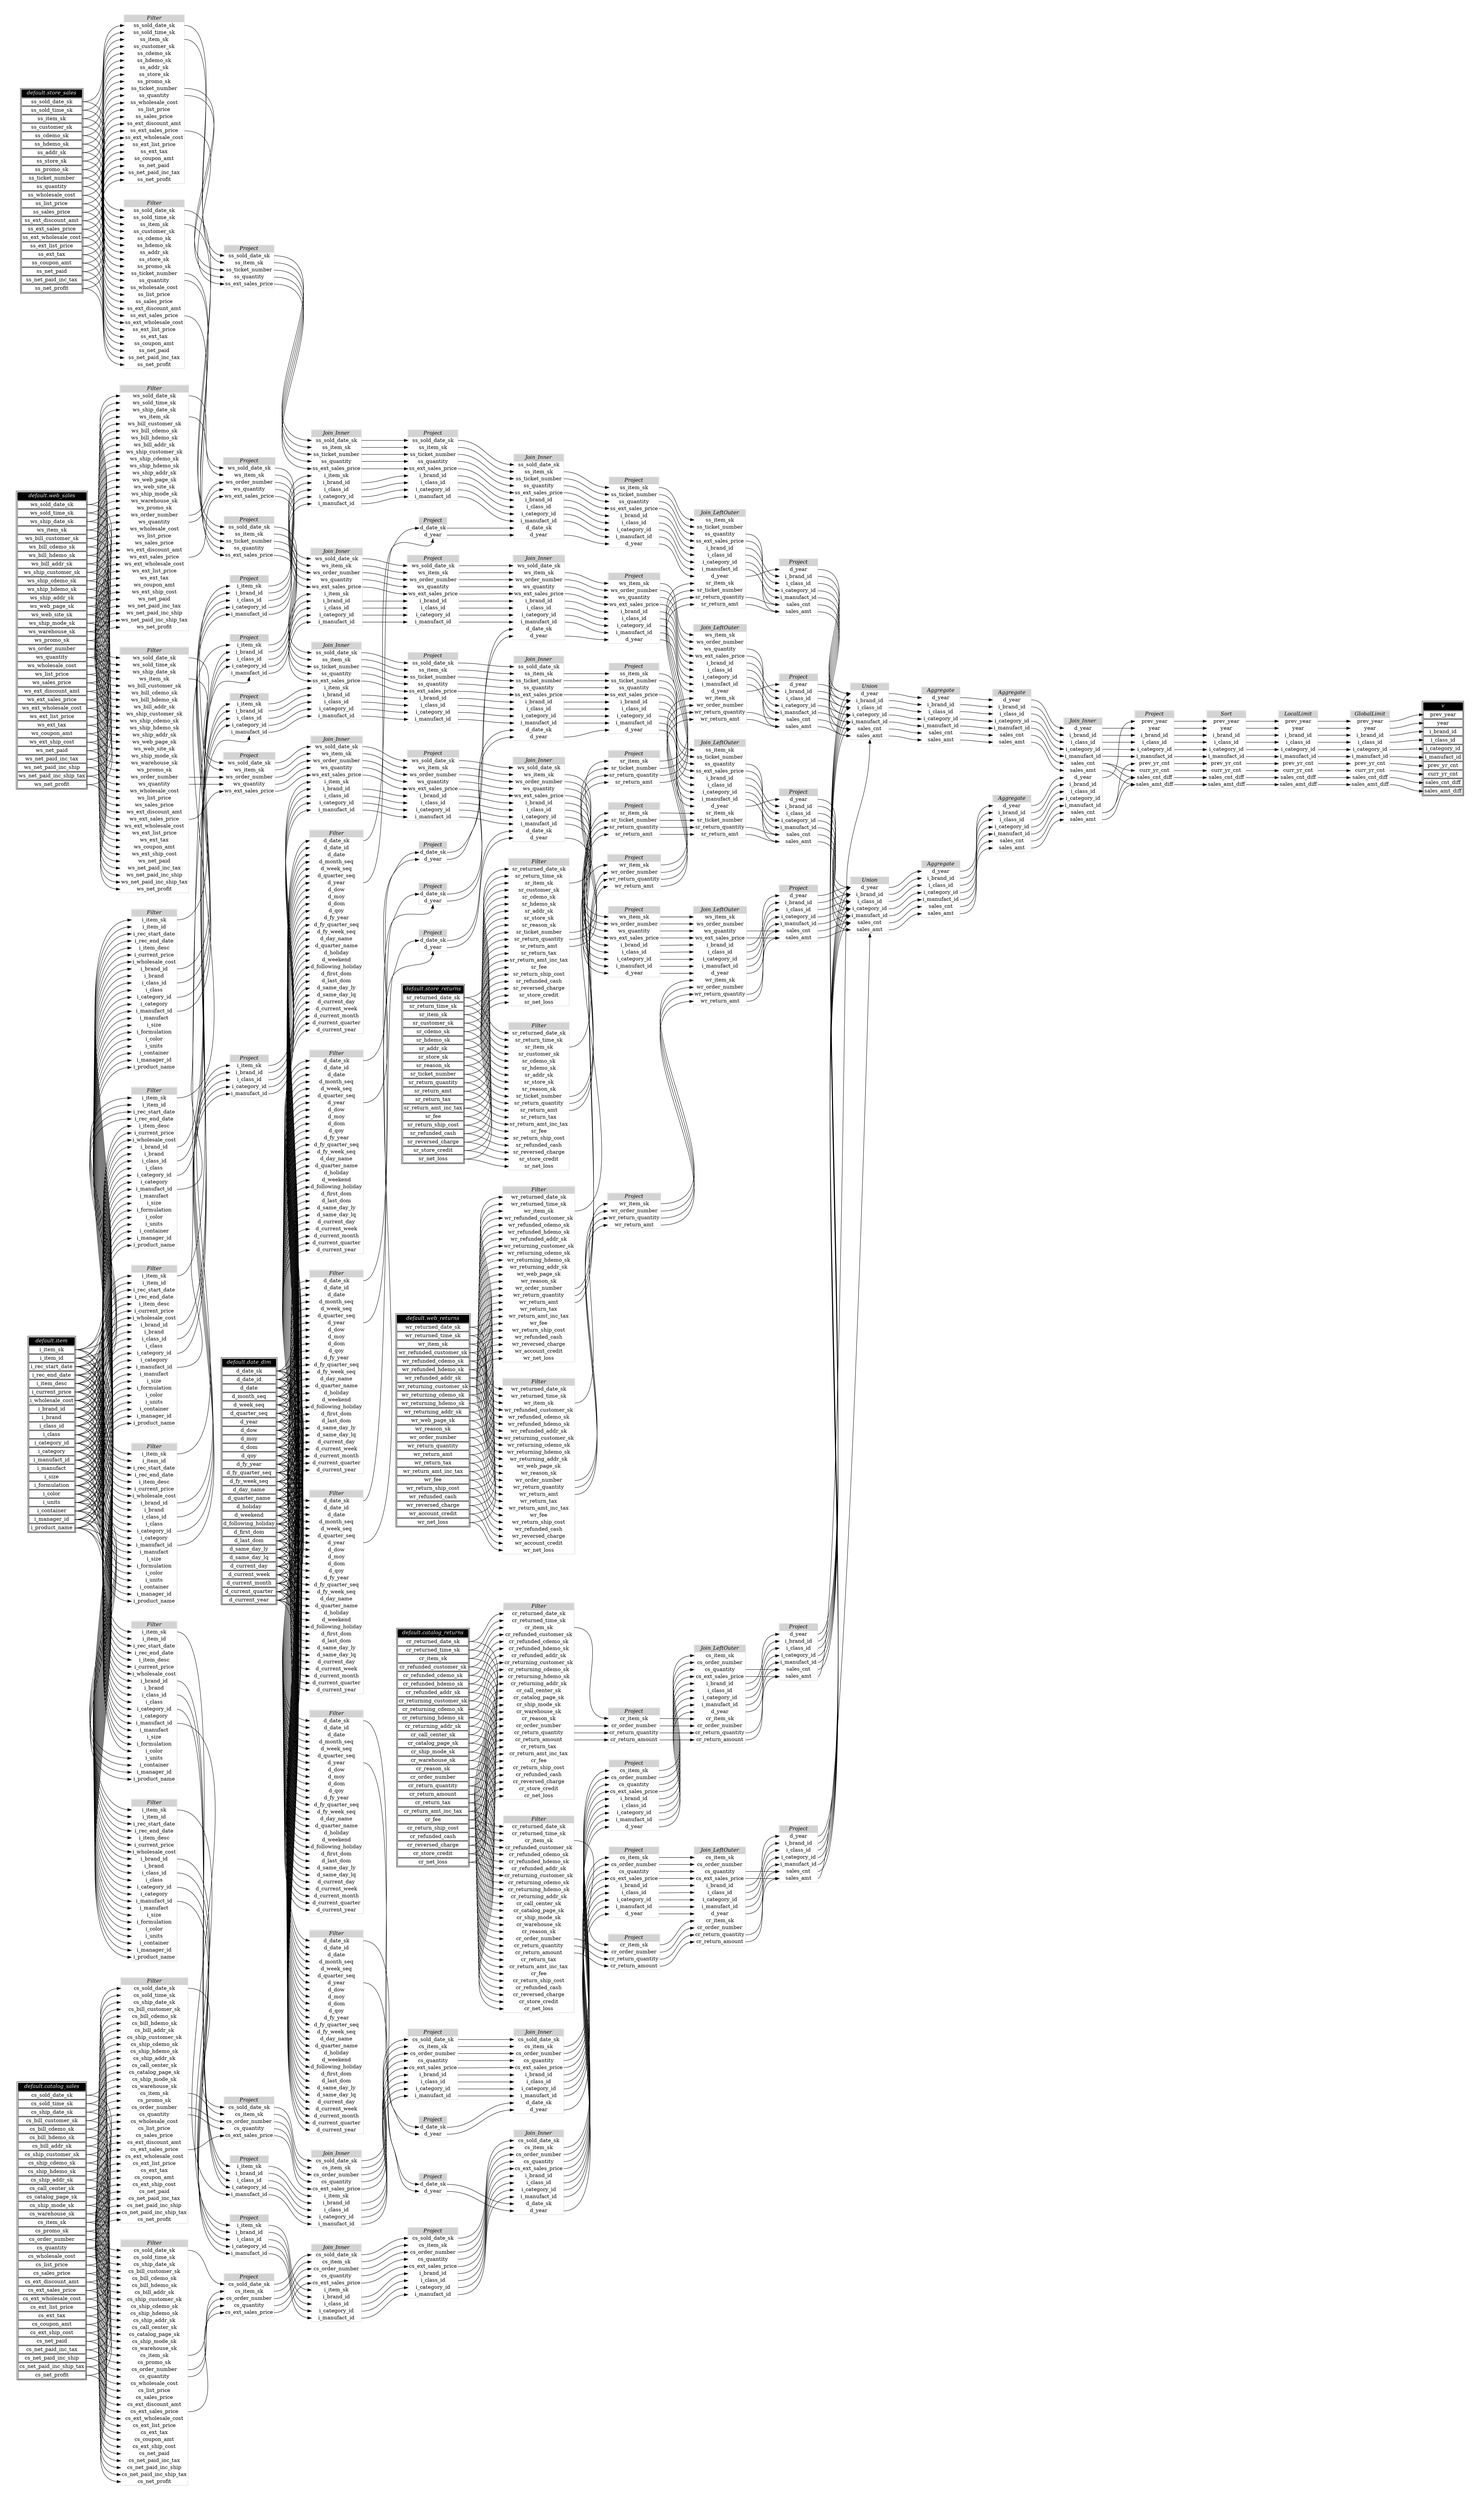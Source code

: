 // Automatically generated by TPCDSFlowTestSuite


digraph {
  graph [pad="0.5" nodesep="0.5" ranksep="1" fontname="Helvetica" rankdir=LR];
  node [shape=plaintext]

  
"Aggregate_09e7d4c" [label=<
<table color="lightgray" border="1" cellborder="0" cellspacing="0">
  <tr><td bgcolor="lightgray" port="nodeName"><i>Aggregate</i></td></tr>
  <tr><td port="0">d_year</td></tr>
<tr><td port="1">i_brand_id</td></tr>
<tr><td port="2">i_class_id</td></tr>
<tr><td port="3">i_category_id</td></tr>
<tr><td port="4">i_manufact_id</td></tr>
<tr><td port="5">sales_cnt</td></tr>
<tr><td port="6">sales_amt</td></tr>
</table>>];
     

"Aggregate_6feab92" [label=<
<table color="lightgray" border="1" cellborder="0" cellspacing="0">
  <tr><td bgcolor="lightgray" port="nodeName"><i>Aggregate</i></td></tr>
  <tr><td port="0">d_year</td></tr>
<tr><td port="1">i_brand_id</td></tr>
<tr><td port="2">i_class_id</td></tr>
<tr><td port="3">i_category_id</td></tr>
<tr><td port="4">i_manufact_id</td></tr>
<tr><td port="5">sales_cnt</td></tr>
<tr><td port="6">sales_amt</td></tr>
</table>>];
     

"Aggregate_7075cb6" [label=<
<table color="lightgray" border="1" cellborder="0" cellspacing="0">
  <tr><td bgcolor="lightgray" port="nodeName"><i>Aggregate</i></td></tr>
  <tr><td port="0">d_year</td></tr>
<tr><td port="1">i_brand_id</td></tr>
<tr><td port="2">i_class_id</td></tr>
<tr><td port="3">i_category_id</td></tr>
<tr><td port="4">i_manufact_id</td></tr>
<tr><td port="5">sales_cnt</td></tr>
<tr><td port="6">sales_amt</td></tr>
</table>>];
     

"Aggregate_a1848cb" [label=<
<table color="lightgray" border="1" cellborder="0" cellspacing="0">
  <tr><td bgcolor="lightgray" port="nodeName"><i>Aggregate</i></td></tr>
  <tr><td port="0">d_year</td></tr>
<tr><td port="1">i_brand_id</td></tr>
<tr><td port="2">i_class_id</td></tr>
<tr><td port="3">i_category_id</td></tr>
<tr><td port="4">i_manufact_id</td></tr>
<tr><td port="5">sales_cnt</td></tr>
<tr><td port="6">sales_amt</td></tr>
</table>>];
     

"Filter_1aa041e" [label=<
<table color="lightgray" border="1" cellborder="0" cellspacing="0">
  <tr><td bgcolor="lightgray" port="nodeName"><i>Filter</i></td></tr>
  <tr><td port="0">cr_returned_date_sk</td></tr>
<tr><td port="1">cr_returned_time_sk</td></tr>
<tr><td port="2">cr_item_sk</td></tr>
<tr><td port="3">cr_refunded_customer_sk</td></tr>
<tr><td port="4">cr_refunded_cdemo_sk</td></tr>
<tr><td port="5">cr_refunded_hdemo_sk</td></tr>
<tr><td port="6">cr_refunded_addr_sk</td></tr>
<tr><td port="7">cr_returning_customer_sk</td></tr>
<tr><td port="8">cr_returning_cdemo_sk</td></tr>
<tr><td port="9">cr_returning_hdemo_sk</td></tr>
<tr><td port="10">cr_returning_addr_sk</td></tr>
<tr><td port="11">cr_call_center_sk</td></tr>
<tr><td port="12">cr_catalog_page_sk</td></tr>
<tr><td port="13">cr_ship_mode_sk</td></tr>
<tr><td port="14">cr_warehouse_sk</td></tr>
<tr><td port="15">cr_reason_sk</td></tr>
<tr><td port="16">cr_order_number</td></tr>
<tr><td port="17">cr_return_quantity</td></tr>
<tr><td port="18">cr_return_amount</td></tr>
<tr><td port="19">cr_return_tax</td></tr>
<tr><td port="20">cr_return_amt_inc_tax</td></tr>
<tr><td port="21">cr_fee</td></tr>
<tr><td port="22">cr_return_ship_cost</td></tr>
<tr><td port="23">cr_refunded_cash</td></tr>
<tr><td port="24">cr_reversed_charge</td></tr>
<tr><td port="25">cr_store_credit</td></tr>
<tr><td port="26">cr_net_loss</td></tr>
</table>>];
     

"Filter_215c448" [label=<
<table color="lightgray" border="1" cellborder="0" cellspacing="0">
  <tr><td bgcolor="lightgray" port="nodeName"><i>Filter</i></td></tr>
  <tr><td port="0">wr_returned_date_sk</td></tr>
<tr><td port="1">wr_returned_time_sk</td></tr>
<tr><td port="2">wr_item_sk</td></tr>
<tr><td port="3">wr_refunded_customer_sk</td></tr>
<tr><td port="4">wr_refunded_cdemo_sk</td></tr>
<tr><td port="5">wr_refunded_hdemo_sk</td></tr>
<tr><td port="6">wr_refunded_addr_sk</td></tr>
<tr><td port="7">wr_returning_customer_sk</td></tr>
<tr><td port="8">wr_returning_cdemo_sk</td></tr>
<tr><td port="9">wr_returning_hdemo_sk</td></tr>
<tr><td port="10">wr_returning_addr_sk</td></tr>
<tr><td port="11">wr_web_page_sk</td></tr>
<tr><td port="12">wr_reason_sk</td></tr>
<tr><td port="13">wr_order_number</td></tr>
<tr><td port="14">wr_return_quantity</td></tr>
<tr><td port="15">wr_return_amt</td></tr>
<tr><td port="16">wr_return_tax</td></tr>
<tr><td port="17">wr_return_amt_inc_tax</td></tr>
<tr><td port="18">wr_fee</td></tr>
<tr><td port="19">wr_return_ship_cost</td></tr>
<tr><td port="20">wr_refunded_cash</td></tr>
<tr><td port="21">wr_reversed_charge</td></tr>
<tr><td port="22">wr_account_credit</td></tr>
<tr><td port="23">wr_net_loss</td></tr>
</table>>];
     

"Filter_2a227e0" [label=<
<table color="lightgray" border="1" cellborder="0" cellspacing="0">
  <tr><td bgcolor="lightgray" port="nodeName"><i>Filter</i></td></tr>
  <tr><td port="0">cs_sold_date_sk</td></tr>
<tr><td port="1">cs_sold_time_sk</td></tr>
<tr><td port="2">cs_ship_date_sk</td></tr>
<tr><td port="3">cs_bill_customer_sk</td></tr>
<tr><td port="4">cs_bill_cdemo_sk</td></tr>
<tr><td port="5">cs_bill_hdemo_sk</td></tr>
<tr><td port="6">cs_bill_addr_sk</td></tr>
<tr><td port="7">cs_ship_customer_sk</td></tr>
<tr><td port="8">cs_ship_cdemo_sk</td></tr>
<tr><td port="9">cs_ship_hdemo_sk</td></tr>
<tr><td port="10">cs_ship_addr_sk</td></tr>
<tr><td port="11">cs_call_center_sk</td></tr>
<tr><td port="12">cs_catalog_page_sk</td></tr>
<tr><td port="13">cs_ship_mode_sk</td></tr>
<tr><td port="14">cs_warehouse_sk</td></tr>
<tr><td port="15">cs_item_sk</td></tr>
<tr><td port="16">cs_promo_sk</td></tr>
<tr><td port="17">cs_order_number</td></tr>
<tr><td port="18">cs_quantity</td></tr>
<tr><td port="19">cs_wholesale_cost</td></tr>
<tr><td port="20">cs_list_price</td></tr>
<tr><td port="21">cs_sales_price</td></tr>
<tr><td port="22">cs_ext_discount_amt</td></tr>
<tr><td port="23">cs_ext_sales_price</td></tr>
<tr><td port="24">cs_ext_wholesale_cost</td></tr>
<tr><td port="25">cs_ext_list_price</td></tr>
<tr><td port="26">cs_ext_tax</td></tr>
<tr><td port="27">cs_coupon_amt</td></tr>
<tr><td port="28">cs_ext_ship_cost</td></tr>
<tr><td port="29">cs_net_paid</td></tr>
<tr><td port="30">cs_net_paid_inc_tax</td></tr>
<tr><td port="31">cs_net_paid_inc_ship</td></tr>
<tr><td port="32">cs_net_paid_inc_ship_tax</td></tr>
<tr><td port="33">cs_net_profit</td></tr>
</table>>];
     

"Filter_461280f" [label=<
<table color="lightgray" border="1" cellborder="0" cellspacing="0">
  <tr><td bgcolor="lightgray" port="nodeName"><i>Filter</i></td></tr>
  <tr><td port="0">sr_returned_date_sk</td></tr>
<tr><td port="1">sr_return_time_sk</td></tr>
<tr><td port="2">sr_item_sk</td></tr>
<tr><td port="3">sr_customer_sk</td></tr>
<tr><td port="4">sr_cdemo_sk</td></tr>
<tr><td port="5">sr_hdemo_sk</td></tr>
<tr><td port="6">sr_addr_sk</td></tr>
<tr><td port="7">sr_store_sk</td></tr>
<tr><td port="8">sr_reason_sk</td></tr>
<tr><td port="9">sr_ticket_number</td></tr>
<tr><td port="10">sr_return_quantity</td></tr>
<tr><td port="11">sr_return_amt</td></tr>
<tr><td port="12">sr_return_tax</td></tr>
<tr><td port="13">sr_return_amt_inc_tax</td></tr>
<tr><td port="14">sr_fee</td></tr>
<tr><td port="15">sr_return_ship_cost</td></tr>
<tr><td port="16">sr_refunded_cash</td></tr>
<tr><td port="17">sr_reversed_charge</td></tr>
<tr><td port="18">sr_store_credit</td></tr>
<tr><td port="19">sr_net_loss</td></tr>
</table>>];
     

"Filter_585d5f7" [label=<
<table color="lightgray" border="1" cellborder="0" cellspacing="0">
  <tr><td bgcolor="lightgray" port="nodeName"><i>Filter</i></td></tr>
  <tr><td port="0">d_date_sk</td></tr>
<tr><td port="1">d_date_id</td></tr>
<tr><td port="2">d_date</td></tr>
<tr><td port="3">d_month_seq</td></tr>
<tr><td port="4">d_week_seq</td></tr>
<tr><td port="5">d_quarter_seq</td></tr>
<tr><td port="6">d_year</td></tr>
<tr><td port="7">d_dow</td></tr>
<tr><td port="8">d_moy</td></tr>
<tr><td port="9">d_dom</td></tr>
<tr><td port="10">d_qoy</td></tr>
<tr><td port="11">d_fy_year</td></tr>
<tr><td port="12">d_fy_quarter_seq</td></tr>
<tr><td port="13">d_fy_week_seq</td></tr>
<tr><td port="14">d_day_name</td></tr>
<tr><td port="15">d_quarter_name</td></tr>
<tr><td port="16">d_holiday</td></tr>
<tr><td port="17">d_weekend</td></tr>
<tr><td port="18">d_following_holiday</td></tr>
<tr><td port="19">d_first_dom</td></tr>
<tr><td port="20">d_last_dom</td></tr>
<tr><td port="21">d_same_day_ly</td></tr>
<tr><td port="22">d_same_day_lq</td></tr>
<tr><td port="23">d_current_day</td></tr>
<tr><td port="24">d_current_week</td></tr>
<tr><td port="25">d_current_month</td></tr>
<tr><td port="26">d_current_quarter</td></tr>
<tr><td port="27">d_current_year</td></tr>
</table>>];
     

"Filter_629e2e1" [label=<
<table color="lightgray" border="1" cellborder="0" cellspacing="0">
  <tr><td bgcolor="lightgray" port="nodeName"><i>Filter</i></td></tr>
  <tr><td port="0">sr_returned_date_sk</td></tr>
<tr><td port="1">sr_return_time_sk</td></tr>
<tr><td port="2">sr_item_sk</td></tr>
<tr><td port="3">sr_customer_sk</td></tr>
<tr><td port="4">sr_cdemo_sk</td></tr>
<tr><td port="5">sr_hdemo_sk</td></tr>
<tr><td port="6">sr_addr_sk</td></tr>
<tr><td port="7">sr_store_sk</td></tr>
<tr><td port="8">sr_reason_sk</td></tr>
<tr><td port="9">sr_ticket_number</td></tr>
<tr><td port="10">sr_return_quantity</td></tr>
<tr><td port="11">sr_return_amt</td></tr>
<tr><td port="12">sr_return_tax</td></tr>
<tr><td port="13">sr_return_amt_inc_tax</td></tr>
<tr><td port="14">sr_fee</td></tr>
<tr><td port="15">sr_return_ship_cost</td></tr>
<tr><td port="16">sr_refunded_cash</td></tr>
<tr><td port="17">sr_reversed_charge</td></tr>
<tr><td port="18">sr_store_credit</td></tr>
<tr><td port="19">sr_net_loss</td></tr>
</table>>];
     

"Filter_63dcab8" [label=<
<table color="lightgray" border="1" cellborder="0" cellspacing="0">
  <tr><td bgcolor="lightgray" port="nodeName"><i>Filter</i></td></tr>
  <tr><td port="0">i_item_sk</td></tr>
<tr><td port="1">i_item_id</td></tr>
<tr><td port="2">i_rec_start_date</td></tr>
<tr><td port="3">i_rec_end_date</td></tr>
<tr><td port="4">i_item_desc</td></tr>
<tr><td port="5">i_current_price</td></tr>
<tr><td port="6">i_wholesale_cost</td></tr>
<tr><td port="7">i_brand_id</td></tr>
<tr><td port="8">i_brand</td></tr>
<tr><td port="9">i_class_id</td></tr>
<tr><td port="10">i_class</td></tr>
<tr><td port="11">i_category_id</td></tr>
<tr><td port="12">i_category</td></tr>
<tr><td port="13">i_manufact_id</td></tr>
<tr><td port="14">i_manufact</td></tr>
<tr><td port="15">i_size</td></tr>
<tr><td port="16">i_formulation</td></tr>
<tr><td port="17">i_color</td></tr>
<tr><td port="18">i_units</td></tr>
<tr><td port="19">i_container</td></tr>
<tr><td port="20">i_manager_id</td></tr>
<tr><td port="21">i_product_name</td></tr>
</table>>];
     

"Filter_7afb5b9" [label=<
<table color="lightgray" border="1" cellborder="0" cellspacing="0">
  <tr><td bgcolor="lightgray" port="nodeName"><i>Filter</i></td></tr>
  <tr><td port="0">i_item_sk</td></tr>
<tr><td port="1">i_item_id</td></tr>
<tr><td port="2">i_rec_start_date</td></tr>
<tr><td port="3">i_rec_end_date</td></tr>
<tr><td port="4">i_item_desc</td></tr>
<tr><td port="5">i_current_price</td></tr>
<tr><td port="6">i_wholesale_cost</td></tr>
<tr><td port="7">i_brand_id</td></tr>
<tr><td port="8">i_brand</td></tr>
<tr><td port="9">i_class_id</td></tr>
<tr><td port="10">i_class</td></tr>
<tr><td port="11">i_category_id</td></tr>
<tr><td port="12">i_category</td></tr>
<tr><td port="13">i_manufact_id</td></tr>
<tr><td port="14">i_manufact</td></tr>
<tr><td port="15">i_size</td></tr>
<tr><td port="16">i_formulation</td></tr>
<tr><td port="17">i_color</td></tr>
<tr><td port="18">i_units</td></tr>
<tr><td port="19">i_container</td></tr>
<tr><td port="20">i_manager_id</td></tr>
<tr><td port="21">i_product_name</td></tr>
</table>>];
     

"Filter_8203a60" [label=<
<table color="lightgray" border="1" cellborder="0" cellspacing="0">
  <tr><td bgcolor="lightgray" port="nodeName"><i>Filter</i></td></tr>
  <tr><td port="0">ss_sold_date_sk</td></tr>
<tr><td port="1">ss_sold_time_sk</td></tr>
<tr><td port="2">ss_item_sk</td></tr>
<tr><td port="3">ss_customer_sk</td></tr>
<tr><td port="4">ss_cdemo_sk</td></tr>
<tr><td port="5">ss_hdemo_sk</td></tr>
<tr><td port="6">ss_addr_sk</td></tr>
<tr><td port="7">ss_store_sk</td></tr>
<tr><td port="8">ss_promo_sk</td></tr>
<tr><td port="9">ss_ticket_number</td></tr>
<tr><td port="10">ss_quantity</td></tr>
<tr><td port="11">ss_wholesale_cost</td></tr>
<tr><td port="12">ss_list_price</td></tr>
<tr><td port="13">ss_sales_price</td></tr>
<tr><td port="14">ss_ext_discount_amt</td></tr>
<tr><td port="15">ss_ext_sales_price</td></tr>
<tr><td port="16">ss_ext_wholesale_cost</td></tr>
<tr><td port="17">ss_ext_list_price</td></tr>
<tr><td port="18">ss_ext_tax</td></tr>
<tr><td port="19">ss_coupon_amt</td></tr>
<tr><td port="20">ss_net_paid</td></tr>
<tr><td port="21">ss_net_paid_inc_tax</td></tr>
<tr><td port="22">ss_net_profit</td></tr>
</table>>];
     

"Filter_83ee5e6" [label=<
<table color="lightgray" border="1" cellborder="0" cellspacing="0">
  <tr><td bgcolor="lightgray" port="nodeName"><i>Filter</i></td></tr>
  <tr><td port="0">ws_sold_date_sk</td></tr>
<tr><td port="1">ws_sold_time_sk</td></tr>
<tr><td port="2">ws_ship_date_sk</td></tr>
<tr><td port="3">ws_item_sk</td></tr>
<tr><td port="4">ws_bill_customer_sk</td></tr>
<tr><td port="5">ws_bill_cdemo_sk</td></tr>
<tr><td port="6">ws_bill_hdemo_sk</td></tr>
<tr><td port="7">ws_bill_addr_sk</td></tr>
<tr><td port="8">ws_ship_customer_sk</td></tr>
<tr><td port="9">ws_ship_cdemo_sk</td></tr>
<tr><td port="10">ws_ship_hdemo_sk</td></tr>
<tr><td port="11">ws_ship_addr_sk</td></tr>
<tr><td port="12">ws_web_page_sk</td></tr>
<tr><td port="13">ws_web_site_sk</td></tr>
<tr><td port="14">ws_ship_mode_sk</td></tr>
<tr><td port="15">ws_warehouse_sk</td></tr>
<tr><td port="16">ws_promo_sk</td></tr>
<tr><td port="17">ws_order_number</td></tr>
<tr><td port="18">ws_quantity</td></tr>
<tr><td port="19">ws_wholesale_cost</td></tr>
<tr><td port="20">ws_list_price</td></tr>
<tr><td port="21">ws_sales_price</td></tr>
<tr><td port="22">ws_ext_discount_amt</td></tr>
<tr><td port="23">ws_ext_sales_price</td></tr>
<tr><td port="24">ws_ext_wholesale_cost</td></tr>
<tr><td port="25">ws_ext_list_price</td></tr>
<tr><td port="26">ws_ext_tax</td></tr>
<tr><td port="27">ws_coupon_amt</td></tr>
<tr><td port="28">ws_ext_ship_cost</td></tr>
<tr><td port="29">ws_net_paid</td></tr>
<tr><td port="30">ws_net_paid_inc_tax</td></tr>
<tr><td port="31">ws_net_paid_inc_ship</td></tr>
<tr><td port="32">ws_net_paid_inc_ship_tax</td></tr>
<tr><td port="33">ws_net_profit</td></tr>
</table>>];
     

"Filter_84e8015" [label=<
<table color="lightgray" border="1" cellborder="0" cellspacing="0">
  <tr><td bgcolor="lightgray" port="nodeName"><i>Filter</i></td></tr>
  <tr><td port="0">i_item_sk</td></tr>
<tr><td port="1">i_item_id</td></tr>
<tr><td port="2">i_rec_start_date</td></tr>
<tr><td port="3">i_rec_end_date</td></tr>
<tr><td port="4">i_item_desc</td></tr>
<tr><td port="5">i_current_price</td></tr>
<tr><td port="6">i_wholesale_cost</td></tr>
<tr><td port="7">i_brand_id</td></tr>
<tr><td port="8">i_brand</td></tr>
<tr><td port="9">i_class_id</td></tr>
<tr><td port="10">i_class</td></tr>
<tr><td port="11">i_category_id</td></tr>
<tr><td port="12">i_category</td></tr>
<tr><td port="13">i_manufact_id</td></tr>
<tr><td port="14">i_manufact</td></tr>
<tr><td port="15">i_size</td></tr>
<tr><td port="16">i_formulation</td></tr>
<tr><td port="17">i_color</td></tr>
<tr><td port="18">i_units</td></tr>
<tr><td port="19">i_container</td></tr>
<tr><td port="20">i_manager_id</td></tr>
<tr><td port="21">i_product_name</td></tr>
</table>>];
     

"Filter_8830ef0" [label=<
<table color="lightgray" border="1" cellborder="0" cellspacing="0">
  <tr><td bgcolor="lightgray" port="nodeName"><i>Filter</i></td></tr>
  <tr><td port="0">d_date_sk</td></tr>
<tr><td port="1">d_date_id</td></tr>
<tr><td port="2">d_date</td></tr>
<tr><td port="3">d_month_seq</td></tr>
<tr><td port="4">d_week_seq</td></tr>
<tr><td port="5">d_quarter_seq</td></tr>
<tr><td port="6">d_year</td></tr>
<tr><td port="7">d_dow</td></tr>
<tr><td port="8">d_moy</td></tr>
<tr><td port="9">d_dom</td></tr>
<tr><td port="10">d_qoy</td></tr>
<tr><td port="11">d_fy_year</td></tr>
<tr><td port="12">d_fy_quarter_seq</td></tr>
<tr><td port="13">d_fy_week_seq</td></tr>
<tr><td port="14">d_day_name</td></tr>
<tr><td port="15">d_quarter_name</td></tr>
<tr><td port="16">d_holiday</td></tr>
<tr><td port="17">d_weekend</td></tr>
<tr><td port="18">d_following_holiday</td></tr>
<tr><td port="19">d_first_dom</td></tr>
<tr><td port="20">d_last_dom</td></tr>
<tr><td port="21">d_same_day_ly</td></tr>
<tr><td port="22">d_same_day_lq</td></tr>
<tr><td port="23">d_current_day</td></tr>
<tr><td port="24">d_current_week</td></tr>
<tr><td port="25">d_current_month</td></tr>
<tr><td port="26">d_current_quarter</td></tr>
<tr><td port="27">d_current_year</td></tr>
</table>>];
     

"Filter_8cdc870" [label=<
<table color="lightgray" border="1" cellborder="0" cellspacing="0">
  <tr><td bgcolor="lightgray" port="nodeName"><i>Filter</i></td></tr>
  <tr><td port="0">i_item_sk</td></tr>
<tr><td port="1">i_item_id</td></tr>
<tr><td port="2">i_rec_start_date</td></tr>
<tr><td port="3">i_rec_end_date</td></tr>
<tr><td port="4">i_item_desc</td></tr>
<tr><td port="5">i_current_price</td></tr>
<tr><td port="6">i_wholesale_cost</td></tr>
<tr><td port="7">i_brand_id</td></tr>
<tr><td port="8">i_brand</td></tr>
<tr><td port="9">i_class_id</td></tr>
<tr><td port="10">i_class</td></tr>
<tr><td port="11">i_category_id</td></tr>
<tr><td port="12">i_category</td></tr>
<tr><td port="13">i_manufact_id</td></tr>
<tr><td port="14">i_manufact</td></tr>
<tr><td port="15">i_size</td></tr>
<tr><td port="16">i_formulation</td></tr>
<tr><td port="17">i_color</td></tr>
<tr><td port="18">i_units</td></tr>
<tr><td port="19">i_container</td></tr>
<tr><td port="20">i_manager_id</td></tr>
<tr><td port="21">i_product_name</td></tr>
</table>>];
     

"Filter_8f039a3" [label=<
<table color="lightgray" border="1" cellborder="0" cellspacing="0">
  <tr><td bgcolor="lightgray" port="nodeName"><i>Filter</i></td></tr>
  <tr><td port="0">d_date_sk</td></tr>
<tr><td port="1">d_date_id</td></tr>
<tr><td port="2">d_date</td></tr>
<tr><td port="3">d_month_seq</td></tr>
<tr><td port="4">d_week_seq</td></tr>
<tr><td port="5">d_quarter_seq</td></tr>
<tr><td port="6">d_year</td></tr>
<tr><td port="7">d_dow</td></tr>
<tr><td port="8">d_moy</td></tr>
<tr><td port="9">d_dom</td></tr>
<tr><td port="10">d_qoy</td></tr>
<tr><td port="11">d_fy_year</td></tr>
<tr><td port="12">d_fy_quarter_seq</td></tr>
<tr><td port="13">d_fy_week_seq</td></tr>
<tr><td port="14">d_day_name</td></tr>
<tr><td port="15">d_quarter_name</td></tr>
<tr><td port="16">d_holiday</td></tr>
<tr><td port="17">d_weekend</td></tr>
<tr><td port="18">d_following_holiday</td></tr>
<tr><td port="19">d_first_dom</td></tr>
<tr><td port="20">d_last_dom</td></tr>
<tr><td port="21">d_same_day_ly</td></tr>
<tr><td port="22">d_same_day_lq</td></tr>
<tr><td port="23">d_current_day</td></tr>
<tr><td port="24">d_current_week</td></tr>
<tr><td port="25">d_current_month</td></tr>
<tr><td port="26">d_current_quarter</td></tr>
<tr><td port="27">d_current_year</td></tr>
</table>>];
     

"Filter_9bb017c" [label=<
<table color="lightgray" border="1" cellborder="0" cellspacing="0">
  <tr><td bgcolor="lightgray" port="nodeName"><i>Filter</i></td></tr>
  <tr><td port="0">ws_sold_date_sk</td></tr>
<tr><td port="1">ws_sold_time_sk</td></tr>
<tr><td port="2">ws_ship_date_sk</td></tr>
<tr><td port="3">ws_item_sk</td></tr>
<tr><td port="4">ws_bill_customer_sk</td></tr>
<tr><td port="5">ws_bill_cdemo_sk</td></tr>
<tr><td port="6">ws_bill_hdemo_sk</td></tr>
<tr><td port="7">ws_bill_addr_sk</td></tr>
<tr><td port="8">ws_ship_customer_sk</td></tr>
<tr><td port="9">ws_ship_cdemo_sk</td></tr>
<tr><td port="10">ws_ship_hdemo_sk</td></tr>
<tr><td port="11">ws_ship_addr_sk</td></tr>
<tr><td port="12">ws_web_page_sk</td></tr>
<tr><td port="13">ws_web_site_sk</td></tr>
<tr><td port="14">ws_ship_mode_sk</td></tr>
<tr><td port="15">ws_warehouse_sk</td></tr>
<tr><td port="16">ws_promo_sk</td></tr>
<tr><td port="17">ws_order_number</td></tr>
<tr><td port="18">ws_quantity</td></tr>
<tr><td port="19">ws_wholesale_cost</td></tr>
<tr><td port="20">ws_list_price</td></tr>
<tr><td port="21">ws_sales_price</td></tr>
<tr><td port="22">ws_ext_discount_amt</td></tr>
<tr><td port="23">ws_ext_sales_price</td></tr>
<tr><td port="24">ws_ext_wholesale_cost</td></tr>
<tr><td port="25">ws_ext_list_price</td></tr>
<tr><td port="26">ws_ext_tax</td></tr>
<tr><td port="27">ws_coupon_amt</td></tr>
<tr><td port="28">ws_ext_ship_cost</td></tr>
<tr><td port="29">ws_net_paid</td></tr>
<tr><td port="30">ws_net_paid_inc_tax</td></tr>
<tr><td port="31">ws_net_paid_inc_ship</td></tr>
<tr><td port="32">ws_net_paid_inc_ship_tax</td></tr>
<tr><td port="33">ws_net_profit</td></tr>
</table>>];
     

"Filter_b7e26b6" [label=<
<table color="lightgray" border="1" cellborder="0" cellspacing="0">
  <tr><td bgcolor="lightgray" port="nodeName"><i>Filter</i></td></tr>
  <tr><td port="0">i_item_sk</td></tr>
<tr><td port="1">i_item_id</td></tr>
<tr><td port="2">i_rec_start_date</td></tr>
<tr><td port="3">i_rec_end_date</td></tr>
<tr><td port="4">i_item_desc</td></tr>
<tr><td port="5">i_current_price</td></tr>
<tr><td port="6">i_wholesale_cost</td></tr>
<tr><td port="7">i_brand_id</td></tr>
<tr><td port="8">i_brand</td></tr>
<tr><td port="9">i_class_id</td></tr>
<tr><td port="10">i_class</td></tr>
<tr><td port="11">i_category_id</td></tr>
<tr><td port="12">i_category</td></tr>
<tr><td port="13">i_manufact_id</td></tr>
<tr><td port="14">i_manufact</td></tr>
<tr><td port="15">i_size</td></tr>
<tr><td port="16">i_formulation</td></tr>
<tr><td port="17">i_color</td></tr>
<tr><td port="18">i_units</td></tr>
<tr><td port="19">i_container</td></tr>
<tr><td port="20">i_manager_id</td></tr>
<tr><td port="21">i_product_name</td></tr>
</table>>];
     

"Filter_b831136" [label=<
<table color="lightgray" border="1" cellborder="0" cellspacing="0">
  <tr><td bgcolor="lightgray" port="nodeName"><i>Filter</i></td></tr>
  <tr><td port="0">ss_sold_date_sk</td></tr>
<tr><td port="1">ss_sold_time_sk</td></tr>
<tr><td port="2">ss_item_sk</td></tr>
<tr><td port="3">ss_customer_sk</td></tr>
<tr><td port="4">ss_cdemo_sk</td></tr>
<tr><td port="5">ss_hdemo_sk</td></tr>
<tr><td port="6">ss_addr_sk</td></tr>
<tr><td port="7">ss_store_sk</td></tr>
<tr><td port="8">ss_promo_sk</td></tr>
<tr><td port="9">ss_ticket_number</td></tr>
<tr><td port="10">ss_quantity</td></tr>
<tr><td port="11">ss_wholesale_cost</td></tr>
<tr><td port="12">ss_list_price</td></tr>
<tr><td port="13">ss_sales_price</td></tr>
<tr><td port="14">ss_ext_discount_amt</td></tr>
<tr><td port="15">ss_ext_sales_price</td></tr>
<tr><td port="16">ss_ext_wholesale_cost</td></tr>
<tr><td port="17">ss_ext_list_price</td></tr>
<tr><td port="18">ss_ext_tax</td></tr>
<tr><td port="19">ss_coupon_amt</td></tr>
<tr><td port="20">ss_net_paid</td></tr>
<tr><td port="21">ss_net_paid_inc_tax</td></tr>
<tr><td port="22">ss_net_profit</td></tr>
</table>>];
     

"Filter_c1e4e58" [label=<
<table color="lightgray" border="1" cellborder="0" cellspacing="0">
  <tr><td bgcolor="lightgray" port="nodeName"><i>Filter</i></td></tr>
  <tr><td port="0">wr_returned_date_sk</td></tr>
<tr><td port="1">wr_returned_time_sk</td></tr>
<tr><td port="2">wr_item_sk</td></tr>
<tr><td port="3">wr_refunded_customer_sk</td></tr>
<tr><td port="4">wr_refunded_cdemo_sk</td></tr>
<tr><td port="5">wr_refunded_hdemo_sk</td></tr>
<tr><td port="6">wr_refunded_addr_sk</td></tr>
<tr><td port="7">wr_returning_customer_sk</td></tr>
<tr><td port="8">wr_returning_cdemo_sk</td></tr>
<tr><td port="9">wr_returning_hdemo_sk</td></tr>
<tr><td port="10">wr_returning_addr_sk</td></tr>
<tr><td port="11">wr_web_page_sk</td></tr>
<tr><td port="12">wr_reason_sk</td></tr>
<tr><td port="13">wr_order_number</td></tr>
<tr><td port="14">wr_return_quantity</td></tr>
<tr><td port="15">wr_return_amt</td></tr>
<tr><td port="16">wr_return_tax</td></tr>
<tr><td port="17">wr_return_amt_inc_tax</td></tr>
<tr><td port="18">wr_fee</td></tr>
<tr><td port="19">wr_return_ship_cost</td></tr>
<tr><td port="20">wr_refunded_cash</td></tr>
<tr><td port="21">wr_reversed_charge</td></tr>
<tr><td port="22">wr_account_credit</td></tr>
<tr><td port="23">wr_net_loss</td></tr>
</table>>];
     

"Filter_ca0f3ac" [label=<
<table color="lightgray" border="1" cellborder="0" cellspacing="0">
  <tr><td bgcolor="lightgray" port="nodeName"><i>Filter</i></td></tr>
  <tr><td port="0">d_date_sk</td></tr>
<tr><td port="1">d_date_id</td></tr>
<tr><td port="2">d_date</td></tr>
<tr><td port="3">d_month_seq</td></tr>
<tr><td port="4">d_week_seq</td></tr>
<tr><td port="5">d_quarter_seq</td></tr>
<tr><td port="6">d_year</td></tr>
<tr><td port="7">d_dow</td></tr>
<tr><td port="8">d_moy</td></tr>
<tr><td port="9">d_dom</td></tr>
<tr><td port="10">d_qoy</td></tr>
<tr><td port="11">d_fy_year</td></tr>
<tr><td port="12">d_fy_quarter_seq</td></tr>
<tr><td port="13">d_fy_week_seq</td></tr>
<tr><td port="14">d_day_name</td></tr>
<tr><td port="15">d_quarter_name</td></tr>
<tr><td port="16">d_holiday</td></tr>
<tr><td port="17">d_weekend</td></tr>
<tr><td port="18">d_following_holiday</td></tr>
<tr><td port="19">d_first_dom</td></tr>
<tr><td port="20">d_last_dom</td></tr>
<tr><td port="21">d_same_day_ly</td></tr>
<tr><td port="22">d_same_day_lq</td></tr>
<tr><td port="23">d_current_day</td></tr>
<tr><td port="24">d_current_week</td></tr>
<tr><td port="25">d_current_month</td></tr>
<tr><td port="26">d_current_quarter</td></tr>
<tr><td port="27">d_current_year</td></tr>
</table>>];
     

"Filter_cb58893" [label=<
<table color="lightgray" border="1" cellborder="0" cellspacing="0">
  <tr><td bgcolor="lightgray" port="nodeName"><i>Filter</i></td></tr>
  <tr><td port="0">cr_returned_date_sk</td></tr>
<tr><td port="1">cr_returned_time_sk</td></tr>
<tr><td port="2">cr_item_sk</td></tr>
<tr><td port="3">cr_refunded_customer_sk</td></tr>
<tr><td port="4">cr_refunded_cdemo_sk</td></tr>
<tr><td port="5">cr_refunded_hdemo_sk</td></tr>
<tr><td port="6">cr_refunded_addr_sk</td></tr>
<tr><td port="7">cr_returning_customer_sk</td></tr>
<tr><td port="8">cr_returning_cdemo_sk</td></tr>
<tr><td port="9">cr_returning_hdemo_sk</td></tr>
<tr><td port="10">cr_returning_addr_sk</td></tr>
<tr><td port="11">cr_call_center_sk</td></tr>
<tr><td port="12">cr_catalog_page_sk</td></tr>
<tr><td port="13">cr_ship_mode_sk</td></tr>
<tr><td port="14">cr_warehouse_sk</td></tr>
<tr><td port="15">cr_reason_sk</td></tr>
<tr><td port="16">cr_order_number</td></tr>
<tr><td port="17">cr_return_quantity</td></tr>
<tr><td port="18">cr_return_amount</td></tr>
<tr><td port="19">cr_return_tax</td></tr>
<tr><td port="20">cr_return_amt_inc_tax</td></tr>
<tr><td port="21">cr_fee</td></tr>
<tr><td port="22">cr_return_ship_cost</td></tr>
<tr><td port="23">cr_refunded_cash</td></tr>
<tr><td port="24">cr_reversed_charge</td></tr>
<tr><td port="25">cr_store_credit</td></tr>
<tr><td port="26">cr_net_loss</td></tr>
</table>>];
     

"Filter_cba8c8c" [label=<
<table color="lightgray" border="1" cellborder="0" cellspacing="0">
  <tr><td bgcolor="lightgray" port="nodeName"><i>Filter</i></td></tr>
  <tr><td port="0">cs_sold_date_sk</td></tr>
<tr><td port="1">cs_sold_time_sk</td></tr>
<tr><td port="2">cs_ship_date_sk</td></tr>
<tr><td port="3">cs_bill_customer_sk</td></tr>
<tr><td port="4">cs_bill_cdemo_sk</td></tr>
<tr><td port="5">cs_bill_hdemo_sk</td></tr>
<tr><td port="6">cs_bill_addr_sk</td></tr>
<tr><td port="7">cs_ship_customer_sk</td></tr>
<tr><td port="8">cs_ship_cdemo_sk</td></tr>
<tr><td port="9">cs_ship_hdemo_sk</td></tr>
<tr><td port="10">cs_ship_addr_sk</td></tr>
<tr><td port="11">cs_call_center_sk</td></tr>
<tr><td port="12">cs_catalog_page_sk</td></tr>
<tr><td port="13">cs_ship_mode_sk</td></tr>
<tr><td port="14">cs_warehouse_sk</td></tr>
<tr><td port="15">cs_item_sk</td></tr>
<tr><td port="16">cs_promo_sk</td></tr>
<tr><td port="17">cs_order_number</td></tr>
<tr><td port="18">cs_quantity</td></tr>
<tr><td port="19">cs_wholesale_cost</td></tr>
<tr><td port="20">cs_list_price</td></tr>
<tr><td port="21">cs_sales_price</td></tr>
<tr><td port="22">cs_ext_discount_amt</td></tr>
<tr><td port="23">cs_ext_sales_price</td></tr>
<tr><td port="24">cs_ext_wholesale_cost</td></tr>
<tr><td port="25">cs_ext_list_price</td></tr>
<tr><td port="26">cs_ext_tax</td></tr>
<tr><td port="27">cs_coupon_amt</td></tr>
<tr><td port="28">cs_ext_ship_cost</td></tr>
<tr><td port="29">cs_net_paid</td></tr>
<tr><td port="30">cs_net_paid_inc_tax</td></tr>
<tr><td port="31">cs_net_paid_inc_ship</td></tr>
<tr><td port="32">cs_net_paid_inc_ship_tax</td></tr>
<tr><td port="33">cs_net_profit</td></tr>
</table>>];
     

"Filter_d05a3df" [label=<
<table color="lightgray" border="1" cellborder="0" cellspacing="0">
  <tr><td bgcolor="lightgray" port="nodeName"><i>Filter</i></td></tr>
  <tr><td port="0">i_item_sk</td></tr>
<tr><td port="1">i_item_id</td></tr>
<tr><td port="2">i_rec_start_date</td></tr>
<tr><td port="3">i_rec_end_date</td></tr>
<tr><td port="4">i_item_desc</td></tr>
<tr><td port="5">i_current_price</td></tr>
<tr><td port="6">i_wholesale_cost</td></tr>
<tr><td port="7">i_brand_id</td></tr>
<tr><td port="8">i_brand</td></tr>
<tr><td port="9">i_class_id</td></tr>
<tr><td port="10">i_class</td></tr>
<tr><td port="11">i_category_id</td></tr>
<tr><td port="12">i_category</td></tr>
<tr><td port="13">i_manufact_id</td></tr>
<tr><td port="14">i_manufact</td></tr>
<tr><td port="15">i_size</td></tr>
<tr><td port="16">i_formulation</td></tr>
<tr><td port="17">i_color</td></tr>
<tr><td port="18">i_units</td></tr>
<tr><td port="19">i_container</td></tr>
<tr><td port="20">i_manager_id</td></tr>
<tr><td port="21">i_product_name</td></tr>
</table>>];
     

"Filter_eb6d8ca" [label=<
<table color="lightgray" border="1" cellborder="0" cellspacing="0">
  <tr><td bgcolor="lightgray" port="nodeName"><i>Filter</i></td></tr>
  <tr><td port="0">d_date_sk</td></tr>
<tr><td port="1">d_date_id</td></tr>
<tr><td port="2">d_date</td></tr>
<tr><td port="3">d_month_seq</td></tr>
<tr><td port="4">d_week_seq</td></tr>
<tr><td port="5">d_quarter_seq</td></tr>
<tr><td port="6">d_year</td></tr>
<tr><td port="7">d_dow</td></tr>
<tr><td port="8">d_moy</td></tr>
<tr><td port="9">d_dom</td></tr>
<tr><td port="10">d_qoy</td></tr>
<tr><td port="11">d_fy_year</td></tr>
<tr><td port="12">d_fy_quarter_seq</td></tr>
<tr><td port="13">d_fy_week_seq</td></tr>
<tr><td port="14">d_day_name</td></tr>
<tr><td port="15">d_quarter_name</td></tr>
<tr><td port="16">d_holiday</td></tr>
<tr><td port="17">d_weekend</td></tr>
<tr><td port="18">d_following_holiday</td></tr>
<tr><td port="19">d_first_dom</td></tr>
<tr><td port="20">d_last_dom</td></tr>
<tr><td port="21">d_same_day_ly</td></tr>
<tr><td port="22">d_same_day_lq</td></tr>
<tr><td port="23">d_current_day</td></tr>
<tr><td port="24">d_current_week</td></tr>
<tr><td port="25">d_current_month</td></tr>
<tr><td port="26">d_current_quarter</td></tr>
<tr><td port="27">d_current_year</td></tr>
</table>>];
     

"Filter_ff9a5b3" [label=<
<table color="lightgray" border="1" cellborder="0" cellspacing="0">
  <tr><td bgcolor="lightgray" port="nodeName"><i>Filter</i></td></tr>
  <tr><td port="0">d_date_sk</td></tr>
<tr><td port="1">d_date_id</td></tr>
<tr><td port="2">d_date</td></tr>
<tr><td port="3">d_month_seq</td></tr>
<tr><td port="4">d_week_seq</td></tr>
<tr><td port="5">d_quarter_seq</td></tr>
<tr><td port="6">d_year</td></tr>
<tr><td port="7">d_dow</td></tr>
<tr><td port="8">d_moy</td></tr>
<tr><td port="9">d_dom</td></tr>
<tr><td port="10">d_qoy</td></tr>
<tr><td port="11">d_fy_year</td></tr>
<tr><td port="12">d_fy_quarter_seq</td></tr>
<tr><td port="13">d_fy_week_seq</td></tr>
<tr><td port="14">d_day_name</td></tr>
<tr><td port="15">d_quarter_name</td></tr>
<tr><td port="16">d_holiday</td></tr>
<tr><td port="17">d_weekend</td></tr>
<tr><td port="18">d_following_holiday</td></tr>
<tr><td port="19">d_first_dom</td></tr>
<tr><td port="20">d_last_dom</td></tr>
<tr><td port="21">d_same_day_ly</td></tr>
<tr><td port="22">d_same_day_lq</td></tr>
<tr><td port="23">d_current_day</td></tr>
<tr><td port="24">d_current_week</td></tr>
<tr><td port="25">d_current_month</td></tr>
<tr><td port="26">d_current_quarter</td></tr>
<tr><td port="27">d_current_year</td></tr>
</table>>];
     

"GlobalLimit_34cf157" [label=<
<table color="lightgray" border="1" cellborder="0" cellspacing="0">
  <tr><td bgcolor="lightgray" port="nodeName"><i>GlobalLimit</i></td></tr>
  <tr><td port="0">prev_year</td></tr>
<tr><td port="1">year</td></tr>
<tr><td port="2">i_brand_id</td></tr>
<tr><td port="3">i_class_id</td></tr>
<tr><td port="4">i_category_id</td></tr>
<tr><td port="5">i_manufact_id</td></tr>
<tr><td port="6">prev_yr_cnt</td></tr>
<tr><td port="7">curr_yr_cnt</td></tr>
<tr><td port="8">sales_cnt_diff</td></tr>
<tr><td port="9">sales_amt_diff</td></tr>
</table>>];
     

"Join_Inner_0f70cea" [label=<
<table color="lightgray" border="1" cellborder="0" cellspacing="0">
  <tr><td bgcolor="lightgray" port="nodeName"><i>Join_Inner</i></td></tr>
  <tr><td port="0">ws_sold_date_sk</td></tr>
<tr><td port="1">ws_item_sk</td></tr>
<tr><td port="2">ws_order_number</td></tr>
<tr><td port="3">ws_quantity</td></tr>
<tr><td port="4">ws_ext_sales_price</td></tr>
<tr><td port="5">i_brand_id</td></tr>
<tr><td port="6">i_class_id</td></tr>
<tr><td port="7">i_category_id</td></tr>
<tr><td port="8">i_manufact_id</td></tr>
<tr><td port="9">d_date_sk</td></tr>
<tr><td port="10">d_year</td></tr>
</table>>];
     

"Join_Inner_178cff9" [label=<
<table color="lightgray" border="1" cellborder="0" cellspacing="0">
  <tr><td bgcolor="lightgray" port="nodeName"><i>Join_Inner</i></td></tr>
  <tr><td port="0">ss_sold_date_sk</td></tr>
<tr><td port="1">ss_item_sk</td></tr>
<tr><td port="2">ss_ticket_number</td></tr>
<tr><td port="3">ss_quantity</td></tr>
<tr><td port="4">ss_ext_sales_price</td></tr>
<tr><td port="5">i_item_sk</td></tr>
<tr><td port="6">i_brand_id</td></tr>
<tr><td port="7">i_class_id</td></tr>
<tr><td port="8">i_category_id</td></tr>
<tr><td port="9">i_manufact_id</td></tr>
</table>>];
     

"Join_Inner_1ec8725" [label=<
<table color="lightgray" border="1" cellborder="0" cellspacing="0">
  <tr><td bgcolor="lightgray" port="nodeName"><i>Join_Inner</i></td></tr>
  <tr><td port="0">ws_sold_date_sk</td></tr>
<tr><td port="1">ws_item_sk</td></tr>
<tr><td port="2">ws_order_number</td></tr>
<tr><td port="3">ws_quantity</td></tr>
<tr><td port="4">ws_ext_sales_price</td></tr>
<tr><td port="5">i_brand_id</td></tr>
<tr><td port="6">i_class_id</td></tr>
<tr><td port="7">i_category_id</td></tr>
<tr><td port="8">i_manufact_id</td></tr>
<tr><td port="9">d_date_sk</td></tr>
<tr><td port="10">d_year</td></tr>
</table>>];
     

"Join_Inner_39a2a7f" [label=<
<table color="lightgray" border="1" cellborder="0" cellspacing="0">
  <tr><td bgcolor="lightgray" port="nodeName"><i>Join_Inner</i></td></tr>
  <tr><td port="0">cs_sold_date_sk</td></tr>
<tr><td port="1">cs_item_sk</td></tr>
<tr><td port="2">cs_order_number</td></tr>
<tr><td port="3">cs_quantity</td></tr>
<tr><td port="4">cs_ext_sales_price</td></tr>
<tr><td port="5">i_brand_id</td></tr>
<tr><td port="6">i_class_id</td></tr>
<tr><td port="7">i_category_id</td></tr>
<tr><td port="8">i_manufact_id</td></tr>
<tr><td port="9">d_date_sk</td></tr>
<tr><td port="10">d_year</td></tr>
</table>>];
     

"Join_Inner_3c8bd87" [label=<
<table color="lightgray" border="1" cellborder="0" cellspacing="0">
  <tr><td bgcolor="lightgray" port="nodeName"><i>Join_Inner</i></td></tr>
  <tr><td port="0">ws_sold_date_sk</td></tr>
<tr><td port="1">ws_item_sk</td></tr>
<tr><td port="2">ws_order_number</td></tr>
<tr><td port="3">ws_quantity</td></tr>
<tr><td port="4">ws_ext_sales_price</td></tr>
<tr><td port="5">i_item_sk</td></tr>
<tr><td port="6">i_brand_id</td></tr>
<tr><td port="7">i_class_id</td></tr>
<tr><td port="8">i_category_id</td></tr>
<tr><td port="9">i_manufact_id</td></tr>
</table>>];
     

"Join_Inner_5149bab" [label=<
<table color="lightgray" border="1" cellborder="0" cellspacing="0">
  <tr><td bgcolor="lightgray" port="nodeName"><i>Join_Inner</i></td></tr>
  <tr><td port="0">cs_sold_date_sk</td></tr>
<tr><td port="1">cs_item_sk</td></tr>
<tr><td port="2">cs_order_number</td></tr>
<tr><td port="3">cs_quantity</td></tr>
<tr><td port="4">cs_ext_sales_price</td></tr>
<tr><td port="5">i_brand_id</td></tr>
<tr><td port="6">i_class_id</td></tr>
<tr><td port="7">i_category_id</td></tr>
<tr><td port="8">i_manufact_id</td></tr>
<tr><td port="9">d_date_sk</td></tr>
<tr><td port="10">d_year</td></tr>
</table>>];
     

"Join_Inner_5769d17" [label=<
<table color="lightgray" border="1" cellborder="0" cellspacing="0">
  <tr><td bgcolor="lightgray" port="nodeName"><i>Join_Inner</i></td></tr>
  <tr><td port="0">ss_sold_date_sk</td></tr>
<tr><td port="1">ss_item_sk</td></tr>
<tr><td port="2">ss_ticket_number</td></tr>
<tr><td port="3">ss_quantity</td></tr>
<tr><td port="4">ss_ext_sales_price</td></tr>
<tr><td port="5">i_brand_id</td></tr>
<tr><td port="6">i_class_id</td></tr>
<tr><td port="7">i_category_id</td></tr>
<tr><td port="8">i_manufact_id</td></tr>
<tr><td port="9">d_date_sk</td></tr>
<tr><td port="10">d_year</td></tr>
</table>>];
     

"Join_Inner_6db78fb" [label=<
<table color="lightgray" border="1" cellborder="0" cellspacing="0">
  <tr><td bgcolor="lightgray" port="nodeName"><i>Join_Inner</i></td></tr>
  <tr><td port="0">cs_sold_date_sk</td></tr>
<tr><td port="1">cs_item_sk</td></tr>
<tr><td port="2">cs_order_number</td></tr>
<tr><td port="3">cs_quantity</td></tr>
<tr><td port="4">cs_ext_sales_price</td></tr>
<tr><td port="5">i_item_sk</td></tr>
<tr><td port="6">i_brand_id</td></tr>
<tr><td port="7">i_class_id</td></tr>
<tr><td port="8">i_category_id</td></tr>
<tr><td port="9">i_manufact_id</td></tr>
</table>>];
     

"Join_Inner_94ae6e1" [label=<
<table color="lightgray" border="1" cellborder="0" cellspacing="0">
  <tr><td bgcolor="lightgray" port="nodeName"><i>Join_Inner</i></td></tr>
  <tr><td port="0">d_year</td></tr>
<tr><td port="1">i_brand_id</td></tr>
<tr><td port="2">i_class_id</td></tr>
<tr><td port="3">i_category_id</td></tr>
<tr><td port="4">i_manufact_id</td></tr>
<tr><td port="5">sales_cnt</td></tr>
<tr><td port="6">sales_amt</td></tr>
<tr><td port="7">d_year</td></tr>
<tr><td port="8">i_brand_id</td></tr>
<tr><td port="9">i_class_id</td></tr>
<tr><td port="10">i_category_id</td></tr>
<tr><td port="11">i_manufact_id</td></tr>
<tr><td port="12">sales_cnt</td></tr>
<tr><td port="13">sales_amt</td></tr>
</table>>];
     

"Join_Inner_a25a04e" [label=<
<table color="lightgray" border="1" cellborder="0" cellspacing="0">
  <tr><td bgcolor="lightgray" port="nodeName"><i>Join_Inner</i></td></tr>
  <tr><td port="0">ss_sold_date_sk</td></tr>
<tr><td port="1">ss_item_sk</td></tr>
<tr><td port="2">ss_ticket_number</td></tr>
<tr><td port="3">ss_quantity</td></tr>
<tr><td port="4">ss_ext_sales_price</td></tr>
<tr><td port="5">i_item_sk</td></tr>
<tr><td port="6">i_brand_id</td></tr>
<tr><td port="7">i_class_id</td></tr>
<tr><td port="8">i_category_id</td></tr>
<tr><td port="9">i_manufact_id</td></tr>
</table>>];
     

"Join_Inner_b995111" [label=<
<table color="lightgray" border="1" cellborder="0" cellspacing="0">
  <tr><td bgcolor="lightgray" port="nodeName"><i>Join_Inner</i></td></tr>
  <tr><td port="0">ws_sold_date_sk</td></tr>
<tr><td port="1">ws_item_sk</td></tr>
<tr><td port="2">ws_order_number</td></tr>
<tr><td port="3">ws_quantity</td></tr>
<tr><td port="4">ws_ext_sales_price</td></tr>
<tr><td port="5">i_item_sk</td></tr>
<tr><td port="6">i_brand_id</td></tr>
<tr><td port="7">i_class_id</td></tr>
<tr><td port="8">i_category_id</td></tr>
<tr><td port="9">i_manufact_id</td></tr>
</table>>];
     

"Join_Inner_cf138a5" [label=<
<table color="lightgray" border="1" cellborder="0" cellspacing="0">
  <tr><td bgcolor="lightgray" port="nodeName"><i>Join_Inner</i></td></tr>
  <tr><td port="0">cs_sold_date_sk</td></tr>
<tr><td port="1">cs_item_sk</td></tr>
<tr><td port="2">cs_order_number</td></tr>
<tr><td port="3">cs_quantity</td></tr>
<tr><td port="4">cs_ext_sales_price</td></tr>
<tr><td port="5">i_item_sk</td></tr>
<tr><td port="6">i_brand_id</td></tr>
<tr><td port="7">i_class_id</td></tr>
<tr><td port="8">i_category_id</td></tr>
<tr><td port="9">i_manufact_id</td></tr>
</table>>];
     

"Join_Inner_f4e733d" [label=<
<table color="lightgray" border="1" cellborder="0" cellspacing="0">
  <tr><td bgcolor="lightgray" port="nodeName"><i>Join_Inner</i></td></tr>
  <tr><td port="0">ss_sold_date_sk</td></tr>
<tr><td port="1">ss_item_sk</td></tr>
<tr><td port="2">ss_ticket_number</td></tr>
<tr><td port="3">ss_quantity</td></tr>
<tr><td port="4">ss_ext_sales_price</td></tr>
<tr><td port="5">i_brand_id</td></tr>
<tr><td port="6">i_class_id</td></tr>
<tr><td port="7">i_category_id</td></tr>
<tr><td port="8">i_manufact_id</td></tr>
<tr><td port="9">d_date_sk</td></tr>
<tr><td port="10">d_year</td></tr>
</table>>];
     

"Join_LeftOuter_0d345ad" [label=<
<table color="lightgray" border="1" cellborder="0" cellspacing="0">
  <tr><td bgcolor="lightgray" port="nodeName"><i>Join_LeftOuter</i></td></tr>
  <tr><td port="0">ws_item_sk</td></tr>
<tr><td port="1">ws_order_number</td></tr>
<tr><td port="2">ws_quantity</td></tr>
<tr><td port="3">ws_ext_sales_price</td></tr>
<tr><td port="4">i_brand_id</td></tr>
<tr><td port="5">i_class_id</td></tr>
<tr><td port="6">i_category_id</td></tr>
<tr><td port="7">i_manufact_id</td></tr>
<tr><td port="8">d_year</td></tr>
<tr><td port="9">wr_item_sk</td></tr>
<tr><td port="10">wr_order_number</td></tr>
<tr><td port="11">wr_return_quantity</td></tr>
<tr><td port="12">wr_return_amt</td></tr>
</table>>];
     

"Join_LeftOuter_3f7da43" [label=<
<table color="lightgray" border="1" cellborder="0" cellspacing="0">
  <tr><td bgcolor="lightgray" port="nodeName"><i>Join_LeftOuter</i></td></tr>
  <tr><td port="0">cs_item_sk</td></tr>
<tr><td port="1">cs_order_number</td></tr>
<tr><td port="2">cs_quantity</td></tr>
<tr><td port="3">cs_ext_sales_price</td></tr>
<tr><td port="4">i_brand_id</td></tr>
<tr><td port="5">i_class_id</td></tr>
<tr><td port="6">i_category_id</td></tr>
<tr><td port="7">i_manufact_id</td></tr>
<tr><td port="8">d_year</td></tr>
<tr><td port="9">cr_item_sk</td></tr>
<tr><td port="10">cr_order_number</td></tr>
<tr><td port="11">cr_return_quantity</td></tr>
<tr><td port="12">cr_return_amount</td></tr>
</table>>];
     

"Join_LeftOuter_451ebd9" [label=<
<table color="lightgray" border="1" cellborder="0" cellspacing="0">
  <tr><td bgcolor="lightgray" port="nodeName"><i>Join_LeftOuter</i></td></tr>
  <tr><td port="0">cs_item_sk</td></tr>
<tr><td port="1">cs_order_number</td></tr>
<tr><td port="2">cs_quantity</td></tr>
<tr><td port="3">cs_ext_sales_price</td></tr>
<tr><td port="4">i_brand_id</td></tr>
<tr><td port="5">i_class_id</td></tr>
<tr><td port="6">i_category_id</td></tr>
<tr><td port="7">i_manufact_id</td></tr>
<tr><td port="8">d_year</td></tr>
<tr><td port="9">cr_item_sk</td></tr>
<tr><td port="10">cr_order_number</td></tr>
<tr><td port="11">cr_return_quantity</td></tr>
<tr><td port="12">cr_return_amount</td></tr>
</table>>];
     

"Join_LeftOuter_6dbeac5" [label=<
<table color="lightgray" border="1" cellborder="0" cellspacing="0">
  <tr><td bgcolor="lightgray" port="nodeName"><i>Join_LeftOuter</i></td></tr>
  <tr><td port="0">ss_item_sk</td></tr>
<tr><td port="1">ss_ticket_number</td></tr>
<tr><td port="2">ss_quantity</td></tr>
<tr><td port="3">ss_ext_sales_price</td></tr>
<tr><td port="4">i_brand_id</td></tr>
<tr><td port="5">i_class_id</td></tr>
<tr><td port="6">i_category_id</td></tr>
<tr><td port="7">i_manufact_id</td></tr>
<tr><td port="8">d_year</td></tr>
<tr><td port="9">sr_item_sk</td></tr>
<tr><td port="10">sr_ticket_number</td></tr>
<tr><td port="11">sr_return_quantity</td></tr>
<tr><td port="12">sr_return_amt</td></tr>
</table>>];
     

"Join_LeftOuter_86addb0" [label=<
<table color="lightgray" border="1" cellborder="0" cellspacing="0">
  <tr><td bgcolor="lightgray" port="nodeName"><i>Join_LeftOuter</i></td></tr>
  <tr><td port="0">ws_item_sk</td></tr>
<tr><td port="1">ws_order_number</td></tr>
<tr><td port="2">ws_quantity</td></tr>
<tr><td port="3">ws_ext_sales_price</td></tr>
<tr><td port="4">i_brand_id</td></tr>
<tr><td port="5">i_class_id</td></tr>
<tr><td port="6">i_category_id</td></tr>
<tr><td port="7">i_manufact_id</td></tr>
<tr><td port="8">d_year</td></tr>
<tr><td port="9">wr_item_sk</td></tr>
<tr><td port="10">wr_order_number</td></tr>
<tr><td port="11">wr_return_quantity</td></tr>
<tr><td port="12">wr_return_amt</td></tr>
</table>>];
     

"Join_LeftOuter_a2f3bc9" [label=<
<table color="lightgray" border="1" cellborder="0" cellspacing="0">
  <tr><td bgcolor="lightgray" port="nodeName"><i>Join_LeftOuter</i></td></tr>
  <tr><td port="0">ss_item_sk</td></tr>
<tr><td port="1">ss_ticket_number</td></tr>
<tr><td port="2">ss_quantity</td></tr>
<tr><td port="3">ss_ext_sales_price</td></tr>
<tr><td port="4">i_brand_id</td></tr>
<tr><td port="5">i_class_id</td></tr>
<tr><td port="6">i_category_id</td></tr>
<tr><td port="7">i_manufact_id</td></tr>
<tr><td port="8">d_year</td></tr>
<tr><td port="9">sr_item_sk</td></tr>
<tr><td port="10">sr_ticket_number</td></tr>
<tr><td port="11">sr_return_quantity</td></tr>
<tr><td port="12">sr_return_amt</td></tr>
</table>>];
     

"LocalLimit_fea44be" [label=<
<table color="lightgray" border="1" cellborder="0" cellspacing="0">
  <tr><td bgcolor="lightgray" port="nodeName"><i>LocalLimit</i></td></tr>
  <tr><td port="0">prev_year</td></tr>
<tr><td port="1">year</td></tr>
<tr><td port="2">i_brand_id</td></tr>
<tr><td port="3">i_class_id</td></tr>
<tr><td port="4">i_category_id</td></tr>
<tr><td port="5">i_manufact_id</td></tr>
<tr><td port="6">prev_yr_cnt</td></tr>
<tr><td port="7">curr_yr_cnt</td></tr>
<tr><td port="8">sales_cnt_diff</td></tr>
<tr><td port="9">sales_amt_diff</td></tr>
</table>>];
     

"Project_1434f78" [label=<
<table color="lightgray" border="1" cellborder="0" cellspacing="0">
  <tr><td bgcolor="lightgray" port="nodeName"><i>Project</i></td></tr>
  <tr><td port="0">d_year</td></tr>
<tr><td port="1">i_brand_id</td></tr>
<tr><td port="2">i_class_id</td></tr>
<tr><td port="3">i_category_id</td></tr>
<tr><td port="4">i_manufact_id</td></tr>
<tr><td port="5">sales_cnt</td></tr>
<tr><td port="6">sales_amt</td></tr>
</table>>];
     

"Project_1545a25" [label=<
<table color="lightgray" border="1" cellborder="0" cellspacing="0">
  <tr><td bgcolor="lightgray" port="nodeName"><i>Project</i></td></tr>
  <tr><td port="0">d_date_sk</td></tr>
<tr><td port="1">d_year</td></tr>
</table>>];
     

"Project_1f24c16" [label=<
<table color="lightgray" border="1" cellborder="0" cellspacing="0">
  <tr><td bgcolor="lightgray" port="nodeName"><i>Project</i></td></tr>
  <tr><td port="0">ws_sold_date_sk</td></tr>
<tr><td port="1">ws_item_sk</td></tr>
<tr><td port="2">ws_order_number</td></tr>
<tr><td port="3">ws_quantity</td></tr>
<tr><td port="4">ws_ext_sales_price</td></tr>
</table>>];
     

"Project_2265769" [label=<
<table color="lightgray" border="1" cellborder="0" cellspacing="0">
  <tr><td bgcolor="lightgray" port="nodeName"><i>Project</i></td></tr>
  <tr><td port="0">i_item_sk</td></tr>
<tr><td port="1">i_brand_id</td></tr>
<tr><td port="2">i_class_id</td></tr>
<tr><td port="3">i_category_id</td></tr>
<tr><td port="4">i_manufact_id</td></tr>
</table>>];
     

"Project_24b0ba0" [label=<
<table color="lightgray" border="1" cellborder="0" cellspacing="0">
  <tr><td bgcolor="lightgray" port="nodeName"><i>Project</i></td></tr>
  <tr><td port="0">i_item_sk</td></tr>
<tr><td port="1">i_brand_id</td></tr>
<tr><td port="2">i_class_id</td></tr>
<tr><td port="3">i_category_id</td></tr>
<tr><td port="4">i_manufact_id</td></tr>
</table>>];
     

"Project_345eb2d" [label=<
<table color="lightgray" border="1" cellborder="0" cellspacing="0">
  <tr><td bgcolor="lightgray" port="nodeName"><i>Project</i></td></tr>
  <tr><td port="0">ss_sold_date_sk</td></tr>
<tr><td port="1">ss_item_sk</td></tr>
<tr><td port="2">ss_ticket_number</td></tr>
<tr><td port="3">ss_quantity</td></tr>
<tr><td port="4">ss_ext_sales_price</td></tr>
<tr><td port="5">i_brand_id</td></tr>
<tr><td port="6">i_class_id</td></tr>
<tr><td port="7">i_category_id</td></tr>
<tr><td port="8">i_manufact_id</td></tr>
</table>>];
     

"Project_39d8319" [label=<
<table color="lightgray" border="1" cellborder="0" cellspacing="0">
  <tr><td bgcolor="lightgray" port="nodeName"><i>Project</i></td></tr>
  <tr><td port="0">ss_item_sk</td></tr>
<tr><td port="1">ss_ticket_number</td></tr>
<tr><td port="2">ss_quantity</td></tr>
<tr><td port="3">ss_ext_sales_price</td></tr>
<tr><td port="4">i_brand_id</td></tr>
<tr><td port="5">i_class_id</td></tr>
<tr><td port="6">i_category_id</td></tr>
<tr><td port="7">i_manufact_id</td></tr>
<tr><td port="8">d_year</td></tr>
</table>>];
     

"Project_3c04d65" [label=<
<table color="lightgray" border="1" cellborder="0" cellspacing="0">
  <tr><td bgcolor="lightgray" port="nodeName"><i>Project</i></td></tr>
  <tr><td port="0">d_year</td></tr>
<tr><td port="1">i_brand_id</td></tr>
<tr><td port="2">i_class_id</td></tr>
<tr><td port="3">i_category_id</td></tr>
<tr><td port="4">i_manufact_id</td></tr>
<tr><td port="5">sales_cnt</td></tr>
<tr><td port="6">sales_amt</td></tr>
</table>>];
     

"Project_489d435" [label=<
<table color="lightgray" border="1" cellborder="0" cellspacing="0">
  <tr><td bgcolor="lightgray" port="nodeName"><i>Project</i></td></tr>
  <tr><td port="0">d_year</td></tr>
<tr><td port="1">i_brand_id</td></tr>
<tr><td port="2">i_class_id</td></tr>
<tr><td port="3">i_category_id</td></tr>
<tr><td port="4">i_manufact_id</td></tr>
<tr><td port="5">sales_cnt</td></tr>
<tr><td port="6">sales_amt</td></tr>
</table>>];
     

"Project_4c923bc" [label=<
<table color="lightgray" border="1" cellborder="0" cellspacing="0">
  <tr><td bgcolor="lightgray" port="nodeName"><i>Project</i></td></tr>
  <tr><td port="0">i_item_sk</td></tr>
<tr><td port="1">i_brand_id</td></tr>
<tr><td port="2">i_class_id</td></tr>
<tr><td port="3">i_category_id</td></tr>
<tr><td port="4">i_manufact_id</td></tr>
</table>>];
     

"Project_54511e6" [label=<
<table color="lightgray" border="1" cellborder="0" cellspacing="0">
  <tr><td bgcolor="lightgray" port="nodeName"><i>Project</i></td></tr>
  <tr><td port="0">d_date_sk</td></tr>
<tr><td port="1">d_year</td></tr>
</table>>];
     

"Project_5aaefc9" [label=<
<table color="lightgray" border="1" cellborder="0" cellspacing="0">
  <tr><td bgcolor="lightgray" port="nodeName"><i>Project</i></td></tr>
  <tr><td port="0">ws_sold_date_sk</td></tr>
<tr><td port="1">ws_item_sk</td></tr>
<tr><td port="2">ws_order_number</td></tr>
<tr><td port="3">ws_quantity</td></tr>
<tr><td port="4">ws_ext_sales_price</td></tr>
<tr><td port="5">i_brand_id</td></tr>
<tr><td port="6">i_class_id</td></tr>
<tr><td port="7">i_category_id</td></tr>
<tr><td port="8">i_manufact_id</td></tr>
</table>>];
     

"Project_5bd35e2" [label=<
<table color="lightgray" border="1" cellborder="0" cellspacing="0">
  <tr><td bgcolor="lightgray" port="nodeName"><i>Project</i></td></tr>
  <tr><td port="0">cs_sold_date_sk</td></tr>
<tr><td port="1">cs_item_sk</td></tr>
<tr><td port="2">cs_order_number</td></tr>
<tr><td port="3">cs_quantity</td></tr>
<tr><td port="4">cs_ext_sales_price</td></tr>
<tr><td port="5">i_brand_id</td></tr>
<tr><td port="6">i_class_id</td></tr>
<tr><td port="7">i_category_id</td></tr>
<tr><td port="8">i_manufact_id</td></tr>
</table>>];
     

"Project_5f6483f" [label=<
<table color="lightgray" border="1" cellborder="0" cellspacing="0">
  <tr><td bgcolor="lightgray" port="nodeName"><i>Project</i></td></tr>
  <tr><td port="0">d_year</td></tr>
<tr><td port="1">i_brand_id</td></tr>
<tr><td port="2">i_class_id</td></tr>
<tr><td port="3">i_category_id</td></tr>
<tr><td port="4">i_manufact_id</td></tr>
<tr><td port="5">sales_cnt</td></tr>
<tr><td port="6">sales_amt</td></tr>
</table>>];
     

"Project_6383ffd" [label=<
<table color="lightgray" border="1" cellborder="0" cellspacing="0">
  <tr><td bgcolor="lightgray" port="nodeName"><i>Project</i></td></tr>
  <tr><td port="0">wr_item_sk</td></tr>
<tr><td port="1">wr_order_number</td></tr>
<tr><td port="2">wr_return_quantity</td></tr>
<tr><td port="3">wr_return_amt</td></tr>
</table>>];
     

"Project_68cef11" [label=<
<table color="lightgray" border="1" cellborder="0" cellspacing="0">
  <tr><td bgcolor="lightgray" port="nodeName"><i>Project</i></td></tr>
  <tr><td port="0">ws_sold_date_sk</td></tr>
<tr><td port="1">ws_item_sk</td></tr>
<tr><td port="2">ws_order_number</td></tr>
<tr><td port="3">ws_quantity</td></tr>
<tr><td port="4">ws_ext_sales_price</td></tr>
<tr><td port="5">i_brand_id</td></tr>
<tr><td port="6">i_class_id</td></tr>
<tr><td port="7">i_category_id</td></tr>
<tr><td port="8">i_manufact_id</td></tr>
</table>>];
     

"Project_7524dda" [label=<
<table color="lightgray" border="1" cellborder="0" cellspacing="0">
  <tr><td bgcolor="lightgray" port="nodeName"><i>Project</i></td></tr>
  <tr><td port="0">i_item_sk</td></tr>
<tr><td port="1">i_brand_id</td></tr>
<tr><td port="2">i_class_id</td></tr>
<tr><td port="3">i_category_id</td></tr>
<tr><td port="4">i_manufact_id</td></tr>
</table>>];
     

"Project_7aa0c91" [label=<
<table color="lightgray" border="1" cellborder="0" cellspacing="0">
  <tr><td bgcolor="lightgray" port="nodeName"><i>Project</i></td></tr>
  <tr><td port="0">sr_item_sk</td></tr>
<tr><td port="1">sr_ticket_number</td></tr>
<tr><td port="2">sr_return_quantity</td></tr>
<tr><td port="3">sr_return_amt</td></tr>
</table>>];
     

"Project_7ccb03b" [label=<
<table color="lightgray" border="1" cellborder="0" cellspacing="0">
  <tr><td bgcolor="lightgray" port="nodeName"><i>Project</i></td></tr>
  <tr><td port="0">d_date_sk</td></tr>
<tr><td port="1">d_year</td></tr>
</table>>];
     

"Project_7eb0b6c" [label=<
<table color="lightgray" border="1" cellborder="0" cellspacing="0">
  <tr><td bgcolor="lightgray" port="nodeName"><i>Project</i></td></tr>
  <tr><td port="0">ws_item_sk</td></tr>
<tr><td port="1">ws_order_number</td></tr>
<tr><td port="2">ws_quantity</td></tr>
<tr><td port="3">ws_ext_sales_price</td></tr>
<tr><td port="4">i_brand_id</td></tr>
<tr><td port="5">i_class_id</td></tr>
<tr><td port="6">i_category_id</td></tr>
<tr><td port="7">i_manufact_id</td></tr>
<tr><td port="8">d_year</td></tr>
</table>>];
     

"Project_8a422cc" [label=<
<table color="lightgray" border="1" cellborder="0" cellspacing="0">
  <tr><td bgcolor="lightgray" port="nodeName"><i>Project</i></td></tr>
  <tr><td port="0">cs_sold_date_sk</td></tr>
<tr><td port="1">cs_item_sk</td></tr>
<tr><td port="2">cs_order_number</td></tr>
<tr><td port="3">cs_quantity</td></tr>
<tr><td port="4">cs_ext_sales_price</td></tr>
<tr><td port="5">i_brand_id</td></tr>
<tr><td port="6">i_class_id</td></tr>
<tr><td port="7">i_category_id</td></tr>
<tr><td port="8">i_manufact_id</td></tr>
</table>>];
     

"Project_8b23530" [label=<
<table color="lightgray" border="1" cellborder="0" cellspacing="0">
  <tr><td bgcolor="lightgray" port="nodeName"><i>Project</i></td></tr>
  <tr><td port="0">ss_sold_date_sk</td></tr>
<tr><td port="1">ss_item_sk</td></tr>
<tr><td port="2">ss_ticket_number</td></tr>
<tr><td port="3">ss_quantity</td></tr>
<tr><td port="4">ss_ext_sales_price</td></tr>
</table>>];
     

"Project_8d5d9c1" [label=<
<table color="lightgray" border="1" cellborder="0" cellspacing="0">
  <tr><td bgcolor="lightgray" port="nodeName"><i>Project</i></td></tr>
  <tr><td port="0">ss_sold_date_sk</td></tr>
<tr><td port="1">ss_item_sk</td></tr>
<tr><td port="2">ss_ticket_number</td></tr>
<tr><td port="3">ss_quantity</td></tr>
<tr><td port="4">ss_ext_sales_price</td></tr>
</table>>];
     

"Project_a10aea6" [label=<
<table color="lightgray" border="1" cellborder="0" cellspacing="0">
  <tr><td bgcolor="lightgray" port="nodeName"><i>Project</i></td></tr>
  <tr><td port="0">d_date_sk</td></tr>
<tr><td port="1">d_year</td></tr>
</table>>];
     

"Project_a48e8af" [label=<
<table color="lightgray" border="1" cellborder="0" cellspacing="0">
  <tr><td bgcolor="lightgray" port="nodeName"><i>Project</i></td></tr>
  <tr><td port="0">prev_year</td></tr>
<tr><td port="1">year</td></tr>
<tr><td port="2">i_brand_id</td></tr>
<tr><td port="3">i_class_id</td></tr>
<tr><td port="4">i_category_id</td></tr>
<tr><td port="5">i_manufact_id</td></tr>
<tr><td port="6">prev_yr_cnt</td></tr>
<tr><td port="7">curr_yr_cnt</td></tr>
<tr><td port="8">sales_cnt_diff</td></tr>
<tr><td port="9">sales_amt_diff</td></tr>
</table>>];
     

"Project_ad2b6e4" [label=<
<table color="lightgray" border="1" cellborder="0" cellspacing="0">
  <tr><td bgcolor="lightgray" port="nodeName"><i>Project</i></td></tr>
  <tr><td port="0">wr_item_sk</td></tr>
<tr><td port="1">wr_order_number</td></tr>
<tr><td port="2">wr_return_quantity</td></tr>
<tr><td port="3">wr_return_amt</td></tr>
</table>>];
     

"Project_b001a9b" [label=<
<table color="lightgray" border="1" cellborder="0" cellspacing="0">
  <tr><td bgcolor="lightgray" port="nodeName"><i>Project</i></td></tr>
  <tr><td port="0">ss_item_sk</td></tr>
<tr><td port="1">ss_ticket_number</td></tr>
<tr><td port="2">ss_quantity</td></tr>
<tr><td port="3">ss_ext_sales_price</td></tr>
<tr><td port="4">i_brand_id</td></tr>
<tr><td port="5">i_class_id</td></tr>
<tr><td port="6">i_category_id</td></tr>
<tr><td port="7">i_manufact_id</td></tr>
<tr><td port="8">d_year</td></tr>
</table>>];
     

"Project_b209eb1" [label=<
<table color="lightgray" border="1" cellborder="0" cellspacing="0">
  <tr><td bgcolor="lightgray" port="nodeName"><i>Project</i></td></tr>
  <tr><td port="0">ss_sold_date_sk</td></tr>
<tr><td port="1">ss_item_sk</td></tr>
<tr><td port="2">ss_ticket_number</td></tr>
<tr><td port="3">ss_quantity</td></tr>
<tr><td port="4">ss_ext_sales_price</td></tr>
<tr><td port="5">i_brand_id</td></tr>
<tr><td port="6">i_class_id</td></tr>
<tr><td port="7">i_category_id</td></tr>
<tr><td port="8">i_manufact_id</td></tr>
</table>>];
     

"Project_b3db85d" [label=<
<table color="lightgray" border="1" cellborder="0" cellspacing="0">
  <tr><td bgcolor="lightgray" port="nodeName"><i>Project</i></td></tr>
  <tr><td port="0">cs_sold_date_sk</td></tr>
<tr><td port="1">cs_item_sk</td></tr>
<tr><td port="2">cs_order_number</td></tr>
<tr><td port="3">cs_quantity</td></tr>
<tr><td port="4">cs_ext_sales_price</td></tr>
</table>>];
     

"Project_b92dbb5" [label=<
<table color="lightgray" border="1" cellborder="0" cellspacing="0">
  <tr><td bgcolor="lightgray" port="nodeName"><i>Project</i></td></tr>
  <tr><td port="0">cr_item_sk</td></tr>
<tr><td port="1">cr_order_number</td></tr>
<tr><td port="2">cr_return_quantity</td></tr>
<tr><td port="3">cr_return_amount</td></tr>
</table>>];
     

"Project_bc50c55" [label=<
<table color="lightgray" border="1" cellborder="0" cellspacing="0">
  <tr><td bgcolor="lightgray" port="nodeName"><i>Project</i></td></tr>
  <tr><td port="0">ws_sold_date_sk</td></tr>
<tr><td port="1">ws_item_sk</td></tr>
<tr><td port="2">ws_order_number</td></tr>
<tr><td port="3">ws_quantity</td></tr>
<tr><td port="4">ws_ext_sales_price</td></tr>
</table>>];
     

"Project_cc7412c" [label=<
<table color="lightgray" border="1" cellborder="0" cellspacing="0">
  <tr><td bgcolor="lightgray" port="nodeName"><i>Project</i></td></tr>
  <tr><td port="0">d_year</td></tr>
<tr><td port="1">i_brand_id</td></tr>
<tr><td port="2">i_class_id</td></tr>
<tr><td port="3">i_category_id</td></tr>
<tr><td port="4">i_manufact_id</td></tr>
<tr><td port="5">sales_cnt</td></tr>
<tr><td port="6">sales_amt</td></tr>
</table>>];
     

"Project_d386765" [label=<
<table color="lightgray" border="1" cellborder="0" cellspacing="0">
  <tr><td bgcolor="lightgray" port="nodeName"><i>Project</i></td></tr>
  <tr><td port="0">d_date_sk</td></tr>
<tr><td port="1">d_year</td></tr>
</table>>];
     

"Project_db58c1b" [label=<
<table color="lightgray" border="1" cellborder="0" cellspacing="0">
  <tr><td bgcolor="lightgray" port="nodeName"><i>Project</i></td></tr>
  <tr><td port="0">d_date_sk</td></tr>
<tr><td port="1">d_year</td></tr>
</table>>];
     

"Project_dd1ffd9" [label=<
<table color="lightgray" border="1" cellborder="0" cellspacing="0">
  <tr><td bgcolor="lightgray" port="nodeName"><i>Project</i></td></tr>
  <tr><td port="0">d_year</td></tr>
<tr><td port="1">i_brand_id</td></tr>
<tr><td port="2">i_class_id</td></tr>
<tr><td port="3">i_category_id</td></tr>
<tr><td port="4">i_manufact_id</td></tr>
<tr><td port="5">sales_cnt</td></tr>
<tr><td port="6">sales_amt</td></tr>
</table>>];
     

"Project_dd937e5" [label=<
<table color="lightgray" border="1" cellborder="0" cellspacing="0">
  <tr><td bgcolor="lightgray" port="nodeName"><i>Project</i></td></tr>
  <tr><td port="0">ws_item_sk</td></tr>
<tr><td port="1">ws_order_number</td></tr>
<tr><td port="2">ws_quantity</td></tr>
<tr><td port="3">ws_ext_sales_price</td></tr>
<tr><td port="4">i_brand_id</td></tr>
<tr><td port="5">i_class_id</td></tr>
<tr><td port="6">i_category_id</td></tr>
<tr><td port="7">i_manufact_id</td></tr>
<tr><td port="8">d_year</td></tr>
</table>>];
     

"Project_e2a308c" [label=<
<table color="lightgray" border="1" cellborder="0" cellspacing="0">
  <tr><td bgcolor="lightgray" port="nodeName"><i>Project</i></td></tr>
  <tr><td port="0">cs_item_sk</td></tr>
<tr><td port="1">cs_order_number</td></tr>
<tr><td port="2">cs_quantity</td></tr>
<tr><td port="3">cs_ext_sales_price</td></tr>
<tr><td port="4">i_brand_id</td></tr>
<tr><td port="5">i_class_id</td></tr>
<tr><td port="6">i_category_id</td></tr>
<tr><td port="7">i_manufact_id</td></tr>
<tr><td port="8">d_year</td></tr>
</table>>];
     

"Project_e81e559" [label=<
<table color="lightgray" border="1" cellborder="0" cellspacing="0">
  <tr><td bgcolor="lightgray" port="nodeName"><i>Project</i></td></tr>
  <tr><td port="0">i_item_sk</td></tr>
<tr><td port="1">i_brand_id</td></tr>
<tr><td port="2">i_class_id</td></tr>
<tr><td port="3">i_category_id</td></tr>
<tr><td port="4">i_manufact_id</td></tr>
</table>>];
     

"Project_eb0ca8a" [label=<
<table color="lightgray" border="1" cellborder="0" cellspacing="0">
  <tr><td bgcolor="lightgray" port="nodeName"><i>Project</i></td></tr>
  <tr><td port="0">cs_item_sk</td></tr>
<tr><td port="1">cs_order_number</td></tr>
<tr><td port="2">cs_quantity</td></tr>
<tr><td port="3">cs_ext_sales_price</td></tr>
<tr><td port="4">i_brand_id</td></tr>
<tr><td port="5">i_class_id</td></tr>
<tr><td port="6">i_category_id</td></tr>
<tr><td port="7">i_manufact_id</td></tr>
<tr><td port="8">d_year</td></tr>
</table>>];
     

"Project_f5f89b6" [label=<
<table color="lightgray" border="1" cellborder="0" cellspacing="0">
  <tr><td bgcolor="lightgray" port="nodeName"><i>Project</i></td></tr>
  <tr><td port="0">i_item_sk</td></tr>
<tr><td port="1">i_brand_id</td></tr>
<tr><td port="2">i_class_id</td></tr>
<tr><td port="3">i_category_id</td></tr>
<tr><td port="4">i_manufact_id</td></tr>
</table>>];
     

"Project_f614fde" [label=<
<table color="lightgray" border="1" cellborder="0" cellspacing="0">
  <tr><td bgcolor="lightgray" port="nodeName"><i>Project</i></td></tr>
  <tr><td port="0">cr_item_sk</td></tr>
<tr><td port="1">cr_order_number</td></tr>
<tr><td port="2">cr_return_quantity</td></tr>
<tr><td port="3">cr_return_amount</td></tr>
</table>>];
     

"Project_f764840" [label=<
<table color="lightgray" border="1" cellborder="0" cellspacing="0">
  <tr><td bgcolor="lightgray" port="nodeName"><i>Project</i></td></tr>
  <tr><td port="0">cs_sold_date_sk</td></tr>
<tr><td port="1">cs_item_sk</td></tr>
<tr><td port="2">cs_order_number</td></tr>
<tr><td port="3">cs_quantity</td></tr>
<tr><td port="4">cs_ext_sales_price</td></tr>
</table>>];
     

"Project_f9344c4" [label=<
<table color="lightgray" border="1" cellborder="0" cellspacing="0">
  <tr><td bgcolor="lightgray" port="nodeName"><i>Project</i></td></tr>
  <tr><td port="0">sr_item_sk</td></tr>
<tr><td port="1">sr_ticket_number</td></tr>
<tr><td port="2">sr_return_quantity</td></tr>
<tr><td port="3">sr_return_amt</td></tr>
</table>>];
     

"Sort_e825f24" [label=<
<table color="lightgray" border="1" cellborder="0" cellspacing="0">
  <tr><td bgcolor="lightgray" port="nodeName"><i>Sort</i></td></tr>
  <tr><td port="0">prev_year</td></tr>
<tr><td port="1">year</td></tr>
<tr><td port="2">i_brand_id</td></tr>
<tr><td port="3">i_class_id</td></tr>
<tr><td port="4">i_category_id</td></tr>
<tr><td port="5">i_manufact_id</td></tr>
<tr><td port="6">prev_yr_cnt</td></tr>
<tr><td port="7">curr_yr_cnt</td></tr>
<tr><td port="8">sales_cnt_diff</td></tr>
<tr><td port="9">sales_amt_diff</td></tr>
</table>>];
     

"Union_3b0fe17" [label=<
<table color="lightgray" border="1" cellborder="0" cellspacing="0">
  <tr><td bgcolor="lightgray" port="nodeName"><i>Union</i></td></tr>
  <tr><td port="0">d_year</td></tr>
<tr><td port="1">i_brand_id</td></tr>
<tr><td port="2">i_class_id</td></tr>
<tr><td port="3">i_category_id</td></tr>
<tr><td port="4">i_manufact_id</td></tr>
<tr><td port="5">sales_cnt</td></tr>
<tr><td port="6">sales_amt</td></tr>
</table>>];
     

"Union_b414eb6" [label=<
<table color="lightgray" border="1" cellborder="0" cellspacing="0">
  <tr><td bgcolor="lightgray" port="nodeName"><i>Union</i></td></tr>
  <tr><td port="0">d_year</td></tr>
<tr><td port="1">i_brand_id</td></tr>
<tr><td port="2">i_class_id</td></tr>
<tr><td port="3">i_category_id</td></tr>
<tr><td port="4">i_manufact_id</td></tr>
<tr><td port="5">sales_cnt</td></tr>
<tr><td port="6">sales_amt</td></tr>
</table>>];
     

"default.catalog_returns" [color="black" label=<
<table>
  <tr><td bgcolor="black" port="nodeName"><i><font color="white">default.catalog_returns</font></i></td></tr>
  <tr><td port="0">cr_returned_date_sk</td></tr>
<tr><td port="1">cr_returned_time_sk</td></tr>
<tr><td port="2">cr_item_sk</td></tr>
<tr><td port="3">cr_refunded_customer_sk</td></tr>
<tr><td port="4">cr_refunded_cdemo_sk</td></tr>
<tr><td port="5">cr_refunded_hdemo_sk</td></tr>
<tr><td port="6">cr_refunded_addr_sk</td></tr>
<tr><td port="7">cr_returning_customer_sk</td></tr>
<tr><td port="8">cr_returning_cdemo_sk</td></tr>
<tr><td port="9">cr_returning_hdemo_sk</td></tr>
<tr><td port="10">cr_returning_addr_sk</td></tr>
<tr><td port="11">cr_call_center_sk</td></tr>
<tr><td port="12">cr_catalog_page_sk</td></tr>
<tr><td port="13">cr_ship_mode_sk</td></tr>
<tr><td port="14">cr_warehouse_sk</td></tr>
<tr><td port="15">cr_reason_sk</td></tr>
<tr><td port="16">cr_order_number</td></tr>
<tr><td port="17">cr_return_quantity</td></tr>
<tr><td port="18">cr_return_amount</td></tr>
<tr><td port="19">cr_return_tax</td></tr>
<tr><td port="20">cr_return_amt_inc_tax</td></tr>
<tr><td port="21">cr_fee</td></tr>
<tr><td port="22">cr_return_ship_cost</td></tr>
<tr><td port="23">cr_refunded_cash</td></tr>
<tr><td port="24">cr_reversed_charge</td></tr>
<tr><td port="25">cr_store_credit</td></tr>
<tr><td port="26">cr_net_loss</td></tr>
</table>>];
     

"default.catalog_sales" [color="black" label=<
<table>
  <tr><td bgcolor="black" port="nodeName"><i><font color="white">default.catalog_sales</font></i></td></tr>
  <tr><td port="0">cs_sold_date_sk</td></tr>
<tr><td port="1">cs_sold_time_sk</td></tr>
<tr><td port="2">cs_ship_date_sk</td></tr>
<tr><td port="3">cs_bill_customer_sk</td></tr>
<tr><td port="4">cs_bill_cdemo_sk</td></tr>
<tr><td port="5">cs_bill_hdemo_sk</td></tr>
<tr><td port="6">cs_bill_addr_sk</td></tr>
<tr><td port="7">cs_ship_customer_sk</td></tr>
<tr><td port="8">cs_ship_cdemo_sk</td></tr>
<tr><td port="9">cs_ship_hdemo_sk</td></tr>
<tr><td port="10">cs_ship_addr_sk</td></tr>
<tr><td port="11">cs_call_center_sk</td></tr>
<tr><td port="12">cs_catalog_page_sk</td></tr>
<tr><td port="13">cs_ship_mode_sk</td></tr>
<tr><td port="14">cs_warehouse_sk</td></tr>
<tr><td port="15">cs_item_sk</td></tr>
<tr><td port="16">cs_promo_sk</td></tr>
<tr><td port="17">cs_order_number</td></tr>
<tr><td port="18">cs_quantity</td></tr>
<tr><td port="19">cs_wholesale_cost</td></tr>
<tr><td port="20">cs_list_price</td></tr>
<tr><td port="21">cs_sales_price</td></tr>
<tr><td port="22">cs_ext_discount_amt</td></tr>
<tr><td port="23">cs_ext_sales_price</td></tr>
<tr><td port="24">cs_ext_wholesale_cost</td></tr>
<tr><td port="25">cs_ext_list_price</td></tr>
<tr><td port="26">cs_ext_tax</td></tr>
<tr><td port="27">cs_coupon_amt</td></tr>
<tr><td port="28">cs_ext_ship_cost</td></tr>
<tr><td port="29">cs_net_paid</td></tr>
<tr><td port="30">cs_net_paid_inc_tax</td></tr>
<tr><td port="31">cs_net_paid_inc_ship</td></tr>
<tr><td port="32">cs_net_paid_inc_ship_tax</td></tr>
<tr><td port="33">cs_net_profit</td></tr>
</table>>];
     

"default.date_dim" [color="black" label=<
<table>
  <tr><td bgcolor="black" port="nodeName"><i><font color="white">default.date_dim</font></i></td></tr>
  <tr><td port="0">d_date_sk</td></tr>
<tr><td port="1">d_date_id</td></tr>
<tr><td port="2">d_date</td></tr>
<tr><td port="3">d_month_seq</td></tr>
<tr><td port="4">d_week_seq</td></tr>
<tr><td port="5">d_quarter_seq</td></tr>
<tr><td port="6">d_year</td></tr>
<tr><td port="7">d_dow</td></tr>
<tr><td port="8">d_moy</td></tr>
<tr><td port="9">d_dom</td></tr>
<tr><td port="10">d_qoy</td></tr>
<tr><td port="11">d_fy_year</td></tr>
<tr><td port="12">d_fy_quarter_seq</td></tr>
<tr><td port="13">d_fy_week_seq</td></tr>
<tr><td port="14">d_day_name</td></tr>
<tr><td port="15">d_quarter_name</td></tr>
<tr><td port="16">d_holiday</td></tr>
<tr><td port="17">d_weekend</td></tr>
<tr><td port="18">d_following_holiday</td></tr>
<tr><td port="19">d_first_dom</td></tr>
<tr><td port="20">d_last_dom</td></tr>
<tr><td port="21">d_same_day_ly</td></tr>
<tr><td port="22">d_same_day_lq</td></tr>
<tr><td port="23">d_current_day</td></tr>
<tr><td port="24">d_current_week</td></tr>
<tr><td port="25">d_current_month</td></tr>
<tr><td port="26">d_current_quarter</td></tr>
<tr><td port="27">d_current_year</td></tr>
</table>>];
     

"default.item" [color="black" label=<
<table>
  <tr><td bgcolor="black" port="nodeName"><i><font color="white">default.item</font></i></td></tr>
  <tr><td port="0">i_item_sk</td></tr>
<tr><td port="1">i_item_id</td></tr>
<tr><td port="2">i_rec_start_date</td></tr>
<tr><td port="3">i_rec_end_date</td></tr>
<tr><td port="4">i_item_desc</td></tr>
<tr><td port="5">i_current_price</td></tr>
<tr><td port="6">i_wholesale_cost</td></tr>
<tr><td port="7">i_brand_id</td></tr>
<tr><td port="8">i_brand</td></tr>
<tr><td port="9">i_class_id</td></tr>
<tr><td port="10">i_class</td></tr>
<tr><td port="11">i_category_id</td></tr>
<tr><td port="12">i_category</td></tr>
<tr><td port="13">i_manufact_id</td></tr>
<tr><td port="14">i_manufact</td></tr>
<tr><td port="15">i_size</td></tr>
<tr><td port="16">i_formulation</td></tr>
<tr><td port="17">i_color</td></tr>
<tr><td port="18">i_units</td></tr>
<tr><td port="19">i_container</td></tr>
<tr><td port="20">i_manager_id</td></tr>
<tr><td port="21">i_product_name</td></tr>
</table>>];
     

"default.store_returns" [color="black" label=<
<table>
  <tr><td bgcolor="black" port="nodeName"><i><font color="white">default.store_returns</font></i></td></tr>
  <tr><td port="0">sr_returned_date_sk</td></tr>
<tr><td port="1">sr_return_time_sk</td></tr>
<tr><td port="2">sr_item_sk</td></tr>
<tr><td port="3">sr_customer_sk</td></tr>
<tr><td port="4">sr_cdemo_sk</td></tr>
<tr><td port="5">sr_hdemo_sk</td></tr>
<tr><td port="6">sr_addr_sk</td></tr>
<tr><td port="7">sr_store_sk</td></tr>
<tr><td port="8">sr_reason_sk</td></tr>
<tr><td port="9">sr_ticket_number</td></tr>
<tr><td port="10">sr_return_quantity</td></tr>
<tr><td port="11">sr_return_amt</td></tr>
<tr><td port="12">sr_return_tax</td></tr>
<tr><td port="13">sr_return_amt_inc_tax</td></tr>
<tr><td port="14">sr_fee</td></tr>
<tr><td port="15">sr_return_ship_cost</td></tr>
<tr><td port="16">sr_refunded_cash</td></tr>
<tr><td port="17">sr_reversed_charge</td></tr>
<tr><td port="18">sr_store_credit</td></tr>
<tr><td port="19">sr_net_loss</td></tr>
</table>>];
     

"default.store_sales" [color="black" label=<
<table>
  <tr><td bgcolor="black" port="nodeName"><i><font color="white">default.store_sales</font></i></td></tr>
  <tr><td port="0">ss_sold_date_sk</td></tr>
<tr><td port="1">ss_sold_time_sk</td></tr>
<tr><td port="2">ss_item_sk</td></tr>
<tr><td port="3">ss_customer_sk</td></tr>
<tr><td port="4">ss_cdemo_sk</td></tr>
<tr><td port="5">ss_hdemo_sk</td></tr>
<tr><td port="6">ss_addr_sk</td></tr>
<tr><td port="7">ss_store_sk</td></tr>
<tr><td port="8">ss_promo_sk</td></tr>
<tr><td port="9">ss_ticket_number</td></tr>
<tr><td port="10">ss_quantity</td></tr>
<tr><td port="11">ss_wholesale_cost</td></tr>
<tr><td port="12">ss_list_price</td></tr>
<tr><td port="13">ss_sales_price</td></tr>
<tr><td port="14">ss_ext_discount_amt</td></tr>
<tr><td port="15">ss_ext_sales_price</td></tr>
<tr><td port="16">ss_ext_wholesale_cost</td></tr>
<tr><td port="17">ss_ext_list_price</td></tr>
<tr><td port="18">ss_ext_tax</td></tr>
<tr><td port="19">ss_coupon_amt</td></tr>
<tr><td port="20">ss_net_paid</td></tr>
<tr><td port="21">ss_net_paid_inc_tax</td></tr>
<tr><td port="22">ss_net_profit</td></tr>
</table>>];
     

"default.web_returns" [color="black" label=<
<table>
  <tr><td bgcolor="black" port="nodeName"><i><font color="white">default.web_returns</font></i></td></tr>
  <tr><td port="0">wr_returned_date_sk</td></tr>
<tr><td port="1">wr_returned_time_sk</td></tr>
<tr><td port="2">wr_item_sk</td></tr>
<tr><td port="3">wr_refunded_customer_sk</td></tr>
<tr><td port="4">wr_refunded_cdemo_sk</td></tr>
<tr><td port="5">wr_refunded_hdemo_sk</td></tr>
<tr><td port="6">wr_refunded_addr_sk</td></tr>
<tr><td port="7">wr_returning_customer_sk</td></tr>
<tr><td port="8">wr_returning_cdemo_sk</td></tr>
<tr><td port="9">wr_returning_hdemo_sk</td></tr>
<tr><td port="10">wr_returning_addr_sk</td></tr>
<tr><td port="11">wr_web_page_sk</td></tr>
<tr><td port="12">wr_reason_sk</td></tr>
<tr><td port="13">wr_order_number</td></tr>
<tr><td port="14">wr_return_quantity</td></tr>
<tr><td port="15">wr_return_amt</td></tr>
<tr><td port="16">wr_return_tax</td></tr>
<tr><td port="17">wr_return_amt_inc_tax</td></tr>
<tr><td port="18">wr_fee</td></tr>
<tr><td port="19">wr_return_ship_cost</td></tr>
<tr><td port="20">wr_refunded_cash</td></tr>
<tr><td port="21">wr_reversed_charge</td></tr>
<tr><td port="22">wr_account_credit</td></tr>
<tr><td port="23">wr_net_loss</td></tr>
</table>>];
     

"default.web_sales" [color="black" label=<
<table>
  <tr><td bgcolor="black" port="nodeName"><i><font color="white">default.web_sales</font></i></td></tr>
  <tr><td port="0">ws_sold_date_sk</td></tr>
<tr><td port="1">ws_sold_time_sk</td></tr>
<tr><td port="2">ws_ship_date_sk</td></tr>
<tr><td port="3">ws_item_sk</td></tr>
<tr><td port="4">ws_bill_customer_sk</td></tr>
<tr><td port="5">ws_bill_cdemo_sk</td></tr>
<tr><td port="6">ws_bill_hdemo_sk</td></tr>
<tr><td port="7">ws_bill_addr_sk</td></tr>
<tr><td port="8">ws_ship_customer_sk</td></tr>
<tr><td port="9">ws_ship_cdemo_sk</td></tr>
<tr><td port="10">ws_ship_hdemo_sk</td></tr>
<tr><td port="11">ws_ship_addr_sk</td></tr>
<tr><td port="12">ws_web_page_sk</td></tr>
<tr><td port="13">ws_web_site_sk</td></tr>
<tr><td port="14">ws_ship_mode_sk</td></tr>
<tr><td port="15">ws_warehouse_sk</td></tr>
<tr><td port="16">ws_promo_sk</td></tr>
<tr><td port="17">ws_order_number</td></tr>
<tr><td port="18">ws_quantity</td></tr>
<tr><td port="19">ws_wholesale_cost</td></tr>
<tr><td port="20">ws_list_price</td></tr>
<tr><td port="21">ws_sales_price</td></tr>
<tr><td port="22">ws_ext_discount_amt</td></tr>
<tr><td port="23">ws_ext_sales_price</td></tr>
<tr><td port="24">ws_ext_wholesale_cost</td></tr>
<tr><td port="25">ws_ext_list_price</td></tr>
<tr><td port="26">ws_ext_tax</td></tr>
<tr><td port="27">ws_coupon_amt</td></tr>
<tr><td port="28">ws_ext_ship_cost</td></tr>
<tr><td port="29">ws_net_paid</td></tr>
<tr><td port="30">ws_net_paid_inc_tax</td></tr>
<tr><td port="31">ws_net_paid_inc_ship</td></tr>
<tr><td port="32">ws_net_paid_inc_ship_tax</td></tr>
<tr><td port="33">ws_net_profit</td></tr>
</table>>];
     

"v" [color="black" label=<
<table>
  <tr><td bgcolor="black" port="nodeName"><i><font color="white">v</font></i></td></tr>
  <tr><td port="0">prev_year</td></tr>
<tr><td port="1">year</td></tr>
<tr><td port="2">i_brand_id</td></tr>
<tr><td port="3">i_class_id</td></tr>
<tr><td port="4">i_category_id</td></tr>
<tr><td port="5">i_manufact_id</td></tr>
<tr><td port="6">prev_yr_cnt</td></tr>
<tr><td port="7">curr_yr_cnt</td></tr>
<tr><td port="8">sales_cnt_diff</td></tr>
<tr><td port="9">sales_amt_diff</td></tr>
</table>>];
     
  "Aggregate_09e7d4c":0 -> "Join_Inner_94ae6e1":0;
"Aggregate_09e7d4c":1 -> "Join_Inner_94ae6e1":1;
"Aggregate_09e7d4c":2 -> "Join_Inner_94ae6e1":2;
"Aggregate_09e7d4c":3 -> "Join_Inner_94ae6e1":3;
"Aggregate_09e7d4c":4 -> "Join_Inner_94ae6e1":4;
"Aggregate_09e7d4c":5 -> "Join_Inner_94ae6e1":5;
"Aggregate_09e7d4c":6 -> "Join_Inner_94ae6e1":6;
"Aggregate_6feab92":0 -> "Aggregate_09e7d4c":0;
"Aggregate_6feab92":1 -> "Aggregate_09e7d4c":1;
"Aggregate_6feab92":2 -> "Aggregate_09e7d4c":2;
"Aggregate_6feab92":3 -> "Aggregate_09e7d4c":3;
"Aggregate_6feab92":4 -> "Aggregate_09e7d4c":4;
"Aggregate_6feab92":5 -> "Aggregate_09e7d4c":5;
"Aggregate_6feab92":6 -> "Aggregate_09e7d4c":6;
"Aggregate_7075cb6":0 -> "Aggregate_a1848cb":0;
"Aggregate_7075cb6":1 -> "Aggregate_a1848cb":1;
"Aggregate_7075cb6":2 -> "Aggregate_a1848cb":2;
"Aggregate_7075cb6":3 -> "Aggregate_a1848cb":3;
"Aggregate_7075cb6":4 -> "Aggregate_a1848cb":4;
"Aggregate_7075cb6":5 -> "Aggregate_a1848cb":5;
"Aggregate_7075cb6":6 -> "Aggregate_a1848cb":6;
"Aggregate_a1848cb":0 -> "Join_Inner_94ae6e1":7;
"Aggregate_a1848cb":1 -> "Join_Inner_94ae6e1":8;
"Aggregate_a1848cb":2 -> "Join_Inner_94ae6e1":9;
"Aggregate_a1848cb":3 -> "Join_Inner_94ae6e1":10;
"Aggregate_a1848cb":4 -> "Join_Inner_94ae6e1":11;
"Aggregate_a1848cb":5 -> "Join_Inner_94ae6e1":12;
"Aggregate_a1848cb":6 -> "Join_Inner_94ae6e1":13;
"Filter_1aa041e":16 -> "Project_b92dbb5":1;
"Filter_1aa041e":17 -> "Project_b92dbb5":2;
"Filter_1aa041e":18 -> "Project_b92dbb5":3;
"Filter_1aa041e":2 -> "Project_b92dbb5":0;
"Filter_215c448":13 -> "Project_6383ffd":1;
"Filter_215c448":14 -> "Project_6383ffd":2;
"Filter_215c448":15 -> "Project_6383ffd":3;
"Filter_215c448":2 -> "Project_6383ffd":0;
"Filter_2a227e0":0 -> "Project_b3db85d":0;
"Filter_2a227e0":15 -> "Project_b3db85d":1;
"Filter_2a227e0":17 -> "Project_b3db85d":2;
"Filter_2a227e0":18 -> "Project_b3db85d":3;
"Filter_2a227e0":23 -> "Project_b3db85d":4;
"Filter_461280f":10 -> "Project_7aa0c91":2;
"Filter_461280f":11 -> "Project_7aa0c91":3;
"Filter_461280f":2 -> "Project_7aa0c91":0;
"Filter_461280f":9 -> "Project_7aa0c91":1;
"Filter_585d5f7":0 -> "Project_1545a25":0;
"Filter_585d5f7":6 -> "Project_1545a25":1;
"Filter_629e2e1":10 -> "Project_f9344c4":2;
"Filter_629e2e1":11 -> "Project_f9344c4":3;
"Filter_629e2e1":2 -> "Project_f9344c4":0;
"Filter_629e2e1":9 -> "Project_f9344c4":1;
"Filter_63dcab8":0 -> "Project_f5f89b6":0;
"Filter_63dcab8":11 -> "Project_f5f89b6":3;
"Filter_63dcab8":13 -> "Project_f5f89b6":4;
"Filter_63dcab8":7 -> "Project_f5f89b6":1;
"Filter_63dcab8":9 -> "Project_f5f89b6":2;
"Filter_7afb5b9":0 -> "Project_24b0ba0":0;
"Filter_7afb5b9":11 -> "Project_24b0ba0":3;
"Filter_7afb5b9":13 -> "Project_24b0ba0":4;
"Filter_7afb5b9":7 -> "Project_24b0ba0":1;
"Filter_7afb5b9":9 -> "Project_24b0ba0":2;
"Filter_8203a60":0 -> "Project_8d5d9c1":0;
"Filter_8203a60":10 -> "Project_8d5d9c1":3;
"Filter_8203a60":15 -> "Project_8d5d9c1":4;
"Filter_8203a60":2 -> "Project_8d5d9c1":1;
"Filter_8203a60":9 -> "Project_8d5d9c1":2;
"Filter_83ee5e6":0 -> "Project_1f24c16":0;
"Filter_83ee5e6":17 -> "Project_1f24c16":2;
"Filter_83ee5e6":18 -> "Project_1f24c16":3;
"Filter_83ee5e6":23 -> "Project_1f24c16":4;
"Filter_83ee5e6":3 -> "Project_1f24c16":1;
"Filter_84e8015":0 -> "Project_4c923bc":0;
"Filter_84e8015":11 -> "Project_4c923bc":3;
"Filter_84e8015":13 -> "Project_4c923bc":4;
"Filter_84e8015":7 -> "Project_4c923bc":1;
"Filter_84e8015":9 -> "Project_4c923bc":2;
"Filter_8830ef0":0 -> "Project_db58c1b":0;
"Filter_8830ef0":6 -> "Project_db58c1b":1;
"Filter_8cdc870":0 -> "Project_7524dda":0;
"Filter_8cdc870":11 -> "Project_7524dda":3;
"Filter_8cdc870":13 -> "Project_7524dda":4;
"Filter_8cdc870":7 -> "Project_7524dda":1;
"Filter_8cdc870":9 -> "Project_7524dda":2;
"Filter_8f039a3":0 -> "Project_a10aea6":0;
"Filter_8f039a3":6 -> "Project_a10aea6":1;
"Filter_9bb017c":0 -> "Project_bc50c55":0;
"Filter_9bb017c":17 -> "Project_bc50c55":2;
"Filter_9bb017c":18 -> "Project_bc50c55":3;
"Filter_9bb017c":23 -> "Project_bc50c55":4;
"Filter_9bb017c":3 -> "Project_bc50c55":1;
"Filter_b7e26b6":0 -> "Project_e81e559":0;
"Filter_b7e26b6":11 -> "Project_e81e559":3;
"Filter_b7e26b6":13 -> "Project_e81e559":4;
"Filter_b7e26b6":7 -> "Project_e81e559":1;
"Filter_b7e26b6":9 -> "Project_e81e559":2;
"Filter_b831136":0 -> "Project_8b23530":0;
"Filter_b831136":10 -> "Project_8b23530":3;
"Filter_b831136":15 -> "Project_8b23530":4;
"Filter_b831136":2 -> "Project_8b23530":1;
"Filter_b831136":9 -> "Project_8b23530":2;
"Filter_c1e4e58":13 -> "Project_ad2b6e4":1;
"Filter_c1e4e58":14 -> "Project_ad2b6e4":2;
"Filter_c1e4e58":15 -> "Project_ad2b6e4":3;
"Filter_c1e4e58":2 -> "Project_ad2b6e4":0;
"Filter_ca0f3ac":0 -> "Project_54511e6":0;
"Filter_ca0f3ac":6 -> "Project_54511e6":1;
"Filter_cb58893":16 -> "Project_f614fde":1;
"Filter_cb58893":17 -> "Project_f614fde":2;
"Filter_cb58893":18 -> "Project_f614fde":3;
"Filter_cb58893":2 -> "Project_f614fde":0;
"Filter_cba8c8c":0 -> "Project_f764840":0;
"Filter_cba8c8c":15 -> "Project_f764840":1;
"Filter_cba8c8c":17 -> "Project_f764840":2;
"Filter_cba8c8c":18 -> "Project_f764840":3;
"Filter_cba8c8c":23 -> "Project_f764840":4;
"Filter_d05a3df":0 -> "Project_2265769":0;
"Filter_d05a3df":11 -> "Project_2265769":3;
"Filter_d05a3df":13 -> "Project_2265769":4;
"Filter_d05a3df":7 -> "Project_2265769":1;
"Filter_d05a3df":9 -> "Project_2265769":2;
"Filter_eb6d8ca":0 -> "Project_7ccb03b":0;
"Filter_eb6d8ca":6 -> "Project_7ccb03b":1;
"Filter_ff9a5b3":0 -> "Project_d386765":0;
"Filter_ff9a5b3":6 -> "Project_d386765":1;
"GlobalLimit_34cf157":0 -> "v":0;
"GlobalLimit_34cf157":1 -> "v":1;
"GlobalLimit_34cf157":2 -> "v":2;
"GlobalLimit_34cf157":3 -> "v":3;
"GlobalLimit_34cf157":4 -> "v":4;
"GlobalLimit_34cf157":5 -> "v":5;
"GlobalLimit_34cf157":6 -> "v":6;
"GlobalLimit_34cf157":7 -> "v":7;
"GlobalLimit_34cf157":8 -> "v":8;
"GlobalLimit_34cf157":9 -> "v":9;
"Join_Inner_0f70cea":1 -> "Project_dd937e5":0;
"Join_Inner_0f70cea":10 -> "Project_dd937e5":8;
"Join_Inner_0f70cea":2 -> "Project_dd937e5":1;
"Join_Inner_0f70cea":3 -> "Project_dd937e5":2;
"Join_Inner_0f70cea":4 -> "Project_dd937e5":3;
"Join_Inner_0f70cea":5 -> "Project_dd937e5":4;
"Join_Inner_0f70cea":6 -> "Project_dd937e5":5;
"Join_Inner_0f70cea":7 -> "Project_dd937e5":6;
"Join_Inner_0f70cea":8 -> "Project_dd937e5":7;
"Join_Inner_178cff9":0 -> "Project_345eb2d":0;
"Join_Inner_178cff9":1 -> "Project_345eb2d":1;
"Join_Inner_178cff9":2 -> "Project_345eb2d":2;
"Join_Inner_178cff9":3 -> "Project_345eb2d":3;
"Join_Inner_178cff9":4 -> "Project_345eb2d":4;
"Join_Inner_178cff9":6 -> "Project_345eb2d":5;
"Join_Inner_178cff9":7 -> "Project_345eb2d":6;
"Join_Inner_178cff9":8 -> "Project_345eb2d":7;
"Join_Inner_178cff9":9 -> "Project_345eb2d":8;
"Join_Inner_1ec8725":1 -> "Project_7eb0b6c":0;
"Join_Inner_1ec8725":10 -> "Project_7eb0b6c":8;
"Join_Inner_1ec8725":2 -> "Project_7eb0b6c":1;
"Join_Inner_1ec8725":3 -> "Project_7eb0b6c":2;
"Join_Inner_1ec8725":4 -> "Project_7eb0b6c":3;
"Join_Inner_1ec8725":5 -> "Project_7eb0b6c":4;
"Join_Inner_1ec8725":6 -> "Project_7eb0b6c":5;
"Join_Inner_1ec8725":7 -> "Project_7eb0b6c":6;
"Join_Inner_1ec8725":8 -> "Project_7eb0b6c":7;
"Join_Inner_39a2a7f":1 -> "Project_eb0ca8a":0;
"Join_Inner_39a2a7f":10 -> "Project_eb0ca8a":8;
"Join_Inner_39a2a7f":2 -> "Project_eb0ca8a":1;
"Join_Inner_39a2a7f":3 -> "Project_eb0ca8a":2;
"Join_Inner_39a2a7f":4 -> "Project_eb0ca8a":3;
"Join_Inner_39a2a7f":5 -> "Project_eb0ca8a":4;
"Join_Inner_39a2a7f":6 -> "Project_eb0ca8a":5;
"Join_Inner_39a2a7f":7 -> "Project_eb0ca8a":6;
"Join_Inner_39a2a7f":8 -> "Project_eb0ca8a":7;
"Join_Inner_3c8bd87":0 -> "Project_5aaefc9":0;
"Join_Inner_3c8bd87":1 -> "Project_5aaefc9":1;
"Join_Inner_3c8bd87":2 -> "Project_5aaefc9":2;
"Join_Inner_3c8bd87":3 -> "Project_5aaefc9":3;
"Join_Inner_3c8bd87":4 -> "Project_5aaefc9":4;
"Join_Inner_3c8bd87":6 -> "Project_5aaefc9":5;
"Join_Inner_3c8bd87":7 -> "Project_5aaefc9":6;
"Join_Inner_3c8bd87":8 -> "Project_5aaefc9":7;
"Join_Inner_3c8bd87":9 -> "Project_5aaefc9":8;
"Join_Inner_5149bab":1 -> "Project_e2a308c":0;
"Join_Inner_5149bab":10 -> "Project_e2a308c":8;
"Join_Inner_5149bab":2 -> "Project_e2a308c":1;
"Join_Inner_5149bab":3 -> "Project_e2a308c":2;
"Join_Inner_5149bab":4 -> "Project_e2a308c":3;
"Join_Inner_5149bab":5 -> "Project_e2a308c":4;
"Join_Inner_5149bab":6 -> "Project_e2a308c":5;
"Join_Inner_5149bab":7 -> "Project_e2a308c":6;
"Join_Inner_5149bab":8 -> "Project_e2a308c":7;
"Join_Inner_5769d17":1 -> "Project_39d8319":0;
"Join_Inner_5769d17":10 -> "Project_39d8319":8;
"Join_Inner_5769d17":2 -> "Project_39d8319":1;
"Join_Inner_5769d17":3 -> "Project_39d8319":2;
"Join_Inner_5769d17":4 -> "Project_39d8319":3;
"Join_Inner_5769d17":5 -> "Project_39d8319":4;
"Join_Inner_5769d17":6 -> "Project_39d8319":5;
"Join_Inner_5769d17":7 -> "Project_39d8319":6;
"Join_Inner_5769d17":8 -> "Project_39d8319":7;
"Join_Inner_6db78fb":0 -> "Project_8a422cc":0;
"Join_Inner_6db78fb":1 -> "Project_8a422cc":1;
"Join_Inner_6db78fb":2 -> "Project_8a422cc":2;
"Join_Inner_6db78fb":3 -> "Project_8a422cc":3;
"Join_Inner_6db78fb":4 -> "Project_8a422cc":4;
"Join_Inner_6db78fb":6 -> "Project_8a422cc":5;
"Join_Inner_6db78fb":7 -> "Project_8a422cc":6;
"Join_Inner_6db78fb":8 -> "Project_8a422cc":7;
"Join_Inner_6db78fb":9 -> "Project_8a422cc":8;
"Join_Inner_94ae6e1":0 -> "Project_a48e8af":1;
"Join_Inner_94ae6e1":1 -> "Project_a48e8af":2;
"Join_Inner_94ae6e1":12 -> "Project_a48e8af":6;
"Join_Inner_94ae6e1":12 -> "Project_a48e8af":8;
"Join_Inner_94ae6e1":13 -> "Project_a48e8af":9;
"Join_Inner_94ae6e1":2 -> "Project_a48e8af":3;
"Join_Inner_94ae6e1":3 -> "Project_a48e8af":4;
"Join_Inner_94ae6e1":4 -> "Project_a48e8af":5;
"Join_Inner_94ae6e1":5 -> "Project_a48e8af":7;
"Join_Inner_94ae6e1":5 -> "Project_a48e8af":8;
"Join_Inner_94ae6e1":6 -> "Project_a48e8af":9;
"Join_Inner_94ae6e1":7 -> "Project_a48e8af":0;
"Join_Inner_a25a04e":0 -> "Project_b209eb1":0;
"Join_Inner_a25a04e":1 -> "Project_b209eb1":1;
"Join_Inner_a25a04e":2 -> "Project_b209eb1":2;
"Join_Inner_a25a04e":3 -> "Project_b209eb1":3;
"Join_Inner_a25a04e":4 -> "Project_b209eb1":4;
"Join_Inner_a25a04e":6 -> "Project_b209eb1":5;
"Join_Inner_a25a04e":7 -> "Project_b209eb1":6;
"Join_Inner_a25a04e":8 -> "Project_b209eb1":7;
"Join_Inner_a25a04e":9 -> "Project_b209eb1":8;
"Join_Inner_b995111":0 -> "Project_68cef11":0;
"Join_Inner_b995111":1 -> "Project_68cef11":1;
"Join_Inner_b995111":2 -> "Project_68cef11":2;
"Join_Inner_b995111":3 -> "Project_68cef11":3;
"Join_Inner_b995111":4 -> "Project_68cef11":4;
"Join_Inner_b995111":6 -> "Project_68cef11":5;
"Join_Inner_b995111":7 -> "Project_68cef11":6;
"Join_Inner_b995111":8 -> "Project_68cef11":7;
"Join_Inner_b995111":9 -> "Project_68cef11":8;
"Join_Inner_cf138a5":0 -> "Project_5bd35e2":0;
"Join_Inner_cf138a5":1 -> "Project_5bd35e2":1;
"Join_Inner_cf138a5":2 -> "Project_5bd35e2":2;
"Join_Inner_cf138a5":3 -> "Project_5bd35e2":3;
"Join_Inner_cf138a5":4 -> "Project_5bd35e2":4;
"Join_Inner_cf138a5":6 -> "Project_5bd35e2":5;
"Join_Inner_cf138a5":7 -> "Project_5bd35e2":6;
"Join_Inner_cf138a5":8 -> "Project_5bd35e2":7;
"Join_Inner_cf138a5":9 -> "Project_5bd35e2":8;
"Join_Inner_f4e733d":1 -> "Project_b001a9b":0;
"Join_Inner_f4e733d":10 -> "Project_b001a9b":8;
"Join_Inner_f4e733d":2 -> "Project_b001a9b":1;
"Join_Inner_f4e733d":3 -> "Project_b001a9b":2;
"Join_Inner_f4e733d":4 -> "Project_b001a9b":3;
"Join_Inner_f4e733d":5 -> "Project_b001a9b":4;
"Join_Inner_f4e733d":6 -> "Project_b001a9b":5;
"Join_Inner_f4e733d":7 -> "Project_b001a9b":6;
"Join_Inner_f4e733d":8 -> "Project_b001a9b":7;
"Join_LeftOuter_0d345ad":11 -> "Project_3c04d65":5;
"Join_LeftOuter_0d345ad":12 -> "Project_3c04d65":6;
"Join_LeftOuter_0d345ad":2 -> "Project_3c04d65":5;
"Join_LeftOuter_0d345ad":3 -> "Project_3c04d65":6;
"Join_LeftOuter_0d345ad":4 -> "Project_3c04d65":1;
"Join_LeftOuter_0d345ad":5 -> "Project_3c04d65":2;
"Join_LeftOuter_0d345ad":6 -> "Project_3c04d65":3;
"Join_LeftOuter_0d345ad":7 -> "Project_3c04d65":4;
"Join_LeftOuter_0d345ad":8 -> "Project_3c04d65":0;
"Join_LeftOuter_3f7da43":11 -> "Project_489d435":5;
"Join_LeftOuter_3f7da43":12 -> "Project_489d435":6;
"Join_LeftOuter_3f7da43":2 -> "Project_489d435":5;
"Join_LeftOuter_3f7da43":3 -> "Project_489d435":6;
"Join_LeftOuter_3f7da43":4 -> "Project_489d435":1;
"Join_LeftOuter_3f7da43":5 -> "Project_489d435":2;
"Join_LeftOuter_3f7da43":6 -> "Project_489d435":3;
"Join_LeftOuter_3f7da43":7 -> "Project_489d435":4;
"Join_LeftOuter_3f7da43":8 -> "Project_489d435":0;
"Join_LeftOuter_451ebd9":11 -> "Project_dd1ffd9":5;
"Join_LeftOuter_451ebd9":12 -> "Project_dd1ffd9":6;
"Join_LeftOuter_451ebd9":2 -> "Project_dd1ffd9":5;
"Join_LeftOuter_451ebd9":3 -> "Project_dd1ffd9":6;
"Join_LeftOuter_451ebd9":4 -> "Project_dd1ffd9":1;
"Join_LeftOuter_451ebd9":5 -> "Project_dd1ffd9":2;
"Join_LeftOuter_451ebd9":6 -> "Project_dd1ffd9":3;
"Join_LeftOuter_451ebd9":7 -> "Project_dd1ffd9":4;
"Join_LeftOuter_451ebd9":8 -> "Project_dd1ffd9":0;
"Join_LeftOuter_6dbeac5":11 -> "Project_1434f78":5;
"Join_LeftOuter_6dbeac5":12 -> "Project_1434f78":6;
"Join_LeftOuter_6dbeac5":2 -> "Project_1434f78":5;
"Join_LeftOuter_6dbeac5":3 -> "Project_1434f78":6;
"Join_LeftOuter_6dbeac5":4 -> "Project_1434f78":1;
"Join_LeftOuter_6dbeac5":5 -> "Project_1434f78":2;
"Join_LeftOuter_6dbeac5":6 -> "Project_1434f78":3;
"Join_LeftOuter_6dbeac5":7 -> "Project_1434f78":4;
"Join_LeftOuter_6dbeac5":8 -> "Project_1434f78":0;
"Join_LeftOuter_86addb0":11 -> "Project_5f6483f":5;
"Join_LeftOuter_86addb0":12 -> "Project_5f6483f":6;
"Join_LeftOuter_86addb0":2 -> "Project_5f6483f":5;
"Join_LeftOuter_86addb0":3 -> "Project_5f6483f":6;
"Join_LeftOuter_86addb0":4 -> "Project_5f6483f":1;
"Join_LeftOuter_86addb0":5 -> "Project_5f6483f":2;
"Join_LeftOuter_86addb0":6 -> "Project_5f6483f":3;
"Join_LeftOuter_86addb0":7 -> "Project_5f6483f":4;
"Join_LeftOuter_86addb0":8 -> "Project_5f6483f":0;
"Join_LeftOuter_a2f3bc9":11 -> "Project_cc7412c":5;
"Join_LeftOuter_a2f3bc9":12 -> "Project_cc7412c":6;
"Join_LeftOuter_a2f3bc9":2 -> "Project_cc7412c":5;
"Join_LeftOuter_a2f3bc9":3 -> "Project_cc7412c":6;
"Join_LeftOuter_a2f3bc9":4 -> "Project_cc7412c":1;
"Join_LeftOuter_a2f3bc9":5 -> "Project_cc7412c":2;
"Join_LeftOuter_a2f3bc9":6 -> "Project_cc7412c":3;
"Join_LeftOuter_a2f3bc9":7 -> "Project_cc7412c":4;
"Join_LeftOuter_a2f3bc9":8 -> "Project_cc7412c":0;
"LocalLimit_fea44be":0 -> "GlobalLimit_34cf157":0;
"LocalLimit_fea44be":1 -> "GlobalLimit_34cf157":1;
"LocalLimit_fea44be":2 -> "GlobalLimit_34cf157":2;
"LocalLimit_fea44be":3 -> "GlobalLimit_34cf157":3;
"LocalLimit_fea44be":4 -> "GlobalLimit_34cf157":4;
"LocalLimit_fea44be":5 -> "GlobalLimit_34cf157":5;
"LocalLimit_fea44be":6 -> "GlobalLimit_34cf157":6;
"LocalLimit_fea44be":7 -> "GlobalLimit_34cf157":7;
"LocalLimit_fea44be":8 -> "GlobalLimit_34cf157":8;
"LocalLimit_fea44be":9 -> "GlobalLimit_34cf157":9;
"Project_1434f78":0 -> "Union_3b0fe17":0;
"Project_1434f78":1 -> "Union_3b0fe17":1;
"Project_1434f78":2 -> "Union_3b0fe17":2;
"Project_1434f78":3 -> "Union_3b0fe17":3;
"Project_1434f78":4 -> "Union_3b0fe17":4;
"Project_1434f78":5 -> "Union_3b0fe17":5;
"Project_1434f78":6 -> "Union_3b0fe17":6;
"Project_1545a25":0 -> "Join_Inner_f4e733d":9;
"Project_1545a25":1 -> "Join_Inner_f4e733d":10;
"Project_1f24c16":0 -> "Join_Inner_3c8bd87":0;
"Project_1f24c16":1 -> "Join_Inner_3c8bd87":1;
"Project_1f24c16":2 -> "Join_Inner_3c8bd87":2;
"Project_1f24c16":3 -> "Join_Inner_3c8bd87":3;
"Project_1f24c16":4 -> "Join_Inner_3c8bd87":4;
"Project_2265769":0 -> "Join_Inner_3c8bd87":5;
"Project_2265769":1 -> "Join_Inner_3c8bd87":6;
"Project_2265769":2 -> "Join_Inner_3c8bd87":7;
"Project_2265769":3 -> "Join_Inner_3c8bd87":8;
"Project_2265769":4 -> "Join_Inner_3c8bd87":9;
"Project_24b0ba0":0 -> "Join_Inner_a25a04e":5;
"Project_24b0ba0":1 -> "Join_Inner_a25a04e":6;
"Project_24b0ba0":2 -> "Join_Inner_a25a04e":7;
"Project_24b0ba0":3 -> "Join_Inner_a25a04e":8;
"Project_24b0ba0":4 -> "Join_Inner_a25a04e":9;
"Project_345eb2d":0 -> "Join_Inner_5769d17":0;
"Project_345eb2d":1 -> "Join_Inner_5769d17":1;
"Project_345eb2d":2 -> "Join_Inner_5769d17":2;
"Project_345eb2d":3 -> "Join_Inner_5769d17":3;
"Project_345eb2d":4 -> "Join_Inner_5769d17":4;
"Project_345eb2d":5 -> "Join_Inner_5769d17":5;
"Project_345eb2d":6 -> "Join_Inner_5769d17":6;
"Project_345eb2d":7 -> "Join_Inner_5769d17":7;
"Project_345eb2d":8 -> "Join_Inner_5769d17":8;
"Project_39d8319":0 -> "Join_LeftOuter_a2f3bc9":0;
"Project_39d8319":1 -> "Join_LeftOuter_a2f3bc9":1;
"Project_39d8319":2 -> "Join_LeftOuter_a2f3bc9":2;
"Project_39d8319":3 -> "Join_LeftOuter_a2f3bc9":3;
"Project_39d8319":4 -> "Join_LeftOuter_a2f3bc9":4;
"Project_39d8319":5 -> "Join_LeftOuter_a2f3bc9":5;
"Project_39d8319":6 -> "Join_LeftOuter_a2f3bc9":6;
"Project_39d8319":7 -> "Join_LeftOuter_a2f3bc9":7;
"Project_39d8319":8 -> "Join_LeftOuter_a2f3bc9":8;
"Project_3c04d65":0 -> "Union_3b0fe17":0;
"Project_3c04d65":1 -> "Union_3b0fe17":1;
"Project_3c04d65":2 -> "Union_3b0fe17":2;
"Project_3c04d65":3 -> "Union_3b0fe17":3;
"Project_3c04d65":4 -> "Union_3b0fe17":4;
"Project_3c04d65":5 -> "Union_3b0fe17":5;
"Project_3c04d65":6 -> "Union_3b0fe17":6;
"Project_489d435":0 -> "Union_b414eb6":0;
"Project_489d435":1 -> "Union_b414eb6":1;
"Project_489d435":2 -> "Union_b414eb6":2;
"Project_489d435":3 -> "Union_b414eb6":3;
"Project_489d435":4 -> "Union_b414eb6":4;
"Project_489d435":5 -> "Union_b414eb6":5;
"Project_489d435":6 -> "Union_b414eb6":6;
"Project_4c923bc":0 -> "Join_Inner_178cff9":5;
"Project_4c923bc":1 -> "Join_Inner_178cff9":6;
"Project_4c923bc":2 -> "Join_Inner_178cff9":7;
"Project_4c923bc":3 -> "Join_Inner_178cff9":8;
"Project_4c923bc":4 -> "Join_Inner_178cff9":9;
"Project_54511e6":0 -> "Join_Inner_5769d17":9;
"Project_54511e6":1 -> "Join_Inner_5769d17":10;
"Project_5aaefc9":0 -> "Join_Inner_1ec8725":0;
"Project_5aaefc9":1 -> "Join_Inner_1ec8725":1;
"Project_5aaefc9":2 -> "Join_Inner_1ec8725":2;
"Project_5aaefc9":3 -> "Join_Inner_1ec8725":3;
"Project_5aaefc9":4 -> "Join_Inner_1ec8725":4;
"Project_5aaefc9":5 -> "Join_Inner_1ec8725":5;
"Project_5aaefc9":6 -> "Join_Inner_1ec8725":6;
"Project_5aaefc9":7 -> "Join_Inner_1ec8725":7;
"Project_5aaefc9":8 -> "Join_Inner_1ec8725":8;
"Project_5bd35e2":0 -> "Join_Inner_5149bab":0;
"Project_5bd35e2":1 -> "Join_Inner_5149bab":1;
"Project_5bd35e2":2 -> "Join_Inner_5149bab":2;
"Project_5bd35e2":3 -> "Join_Inner_5149bab":3;
"Project_5bd35e2":4 -> "Join_Inner_5149bab":4;
"Project_5bd35e2":5 -> "Join_Inner_5149bab":5;
"Project_5bd35e2":6 -> "Join_Inner_5149bab":6;
"Project_5bd35e2":7 -> "Join_Inner_5149bab":7;
"Project_5bd35e2":8 -> "Join_Inner_5149bab":8;
"Project_5f6483f":0 -> "Union_b414eb6":0;
"Project_5f6483f":1 -> "Union_b414eb6":1;
"Project_5f6483f":2 -> "Union_b414eb6":2;
"Project_5f6483f":3 -> "Union_b414eb6":3;
"Project_5f6483f":4 -> "Union_b414eb6":4;
"Project_5f6483f":5 -> "Union_b414eb6":5;
"Project_5f6483f":6 -> "Union_b414eb6":6;
"Project_6383ffd":0 -> "Join_LeftOuter_86addb0":9;
"Project_6383ffd":1 -> "Join_LeftOuter_86addb0":10;
"Project_6383ffd":2 -> "Join_LeftOuter_86addb0":11;
"Project_6383ffd":3 -> "Join_LeftOuter_86addb0":12;
"Project_68cef11":0 -> "Join_Inner_0f70cea":0;
"Project_68cef11":1 -> "Join_Inner_0f70cea":1;
"Project_68cef11":2 -> "Join_Inner_0f70cea":2;
"Project_68cef11":3 -> "Join_Inner_0f70cea":3;
"Project_68cef11":4 -> "Join_Inner_0f70cea":4;
"Project_68cef11":5 -> "Join_Inner_0f70cea":5;
"Project_68cef11":6 -> "Join_Inner_0f70cea":6;
"Project_68cef11":7 -> "Join_Inner_0f70cea":7;
"Project_68cef11":8 -> "Join_Inner_0f70cea":8;
"Project_7524dda":0 -> "Join_Inner_b995111":5;
"Project_7524dda":1 -> "Join_Inner_b995111":6;
"Project_7524dda":2 -> "Join_Inner_b995111":7;
"Project_7524dda":3 -> "Join_Inner_b995111":8;
"Project_7524dda":4 -> "Join_Inner_b995111":9;
"Project_7aa0c91":0 -> "Join_LeftOuter_a2f3bc9":9;
"Project_7aa0c91":1 -> "Join_LeftOuter_a2f3bc9":10;
"Project_7aa0c91":2 -> "Join_LeftOuter_a2f3bc9":11;
"Project_7aa0c91":3 -> "Join_LeftOuter_a2f3bc9":12;
"Project_7ccb03b":0 -> "Join_Inner_39a2a7f":9;
"Project_7ccb03b":1 -> "Join_Inner_39a2a7f":10;
"Project_7eb0b6c":0 -> "Join_LeftOuter_0d345ad":0;
"Project_7eb0b6c":1 -> "Join_LeftOuter_0d345ad":1;
"Project_7eb0b6c":2 -> "Join_LeftOuter_0d345ad":2;
"Project_7eb0b6c":3 -> "Join_LeftOuter_0d345ad":3;
"Project_7eb0b6c":4 -> "Join_LeftOuter_0d345ad":4;
"Project_7eb0b6c":5 -> "Join_LeftOuter_0d345ad":5;
"Project_7eb0b6c":6 -> "Join_LeftOuter_0d345ad":6;
"Project_7eb0b6c":7 -> "Join_LeftOuter_0d345ad":7;
"Project_7eb0b6c":8 -> "Join_LeftOuter_0d345ad":8;
"Project_8a422cc":0 -> "Join_Inner_39a2a7f":0;
"Project_8a422cc":1 -> "Join_Inner_39a2a7f":1;
"Project_8a422cc":2 -> "Join_Inner_39a2a7f":2;
"Project_8a422cc":3 -> "Join_Inner_39a2a7f":3;
"Project_8a422cc":4 -> "Join_Inner_39a2a7f":4;
"Project_8a422cc":5 -> "Join_Inner_39a2a7f":5;
"Project_8a422cc":6 -> "Join_Inner_39a2a7f":6;
"Project_8a422cc":7 -> "Join_Inner_39a2a7f":7;
"Project_8a422cc":8 -> "Join_Inner_39a2a7f":8;
"Project_8b23530":0 -> "Join_Inner_a25a04e":0;
"Project_8b23530":1 -> "Join_Inner_a25a04e":1;
"Project_8b23530":2 -> "Join_Inner_a25a04e":2;
"Project_8b23530":3 -> "Join_Inner_a25a04e":3;
"Project_8b23530":4 -> "Join_Inner_a25a04e":4;
"Project_8d5d9c1":0 -> "Join_Inner_178cff9":0;
"Project_8d5d9c1":1 -> "Join_Inner_178cff9":1;
"Project_8d5d9c1":2 -> "Join_Inner_178cff9":2;
"Project_8d5d9c1":3 -> "Join_Inner_178cff9":3;
"Project_8d5d9c1":4 -> "Join_Inner_178cff9":4;
"Project_a10aea6":0 -> "Join_Inner_5149bab":9;
"Project_a10aea6":1 -> "Join_Inner_5149bab":10;
"Project_a48e8af":0 -> "Sort_e825f24":0;
"Project_a48e8af":1 -> "Sort_e825f24":1;
"Project_a48e8af":2 -> "Sort_e825f24":2;
"Project_a48e8af":3 -> "Sort_e825f24":3;
"Project_a48e8af":4 -> "Sort_e825f24":4;
"Project_a48e8af":5 -> "Sort_e825f24":5;
"Project_a48e8af":6 -> "Sort_e825f24":6;
"Project_a48e8af":7 -> "Sort_e825f24":7;
"Project_a48e8af":8 -> "Sort_e825f24":8;
"Project_a48e8af":9 -> "Sort_e825f24":9;
"Project_ad2b6e4":0 -> "Join_LeftOuter_0d345ad":9;
"Project_ad2b6e4":1 -> "Join_LeftOuter_0d345ad":10;
"Project_ad2b6e4":2 -> "Join_LeftOuter_0d345ad":11;
"Project_ad2b6e4":3 -> "Join_LeftOuter_0d345ad":12;
"Project_b001a9b":0 -> "Join_LeftOuter_6dbeac5":0;
"Project_b001a9b":1 -> "Join_LeftOuter_6dbeac5":1;
"Project_b001a9b":2 -> "Join_LeftOuter_6dbeac5":2;
"Project_b001a9b":3 -> "Join_LeftOuter_6dbeac5":3;
"Project_b001a9b":4 -> "Join_LeftOuter_6dbeac5":4;
"Project_b001a9b":5 -> "Join_LeftOuter_6dbeac5":5;
"Project_b001a9b":6 -> "Join_LeftOuter_6dbeac5":6;
"Project_b001a9b":7 -> "Join_LeftOuter_6dbeac5":7;
"Project_b001a9b":8 -> "Join_LeftOuter_6dbeac5":8;
"Project_b209eb1":0 -> "Join_Inner_f4e733d":0;
"Project_b209eb1":1 -> "Join_Inner_f4e733d":1;
"Project_b209eb1":2 -> "Join_Inner_f4e733d":2;
"Project_b209eb1":3 -> "Join_Inner_f4e733d":3;
"Project_b209eb1":4 -> "Join_Inner_f4e733d":4;
"Project_b209eb1":5 -> "Join_Inner_f4e733d":5;
"Project_b209eb1":6 -> "Join_Inner_f4e733d":6;
"Project_b209eb1":7 -> "Join_Inner_f4e733d":7;
"Project_b209eb1":8 -> "Join_Inner_f4e733d":8;
"Project_b3db85d":0 -> "Join_Inner_cf138a5":0;
"Project_b3db85d":1 -> "Join_Inner_cf138a5":1;
"Project_b3db85d":2 -> "Join_Inner_cf138a5":2;
"Project_b3db85d":3 -> "Join_Inner_cf138a5":3;
"Project_b3db85d":4 -> "Join_Inner_cf138a5":4;
"Project_b92dbb5":0 -> "Join_LeftOuter_451ebd9":9;
"Project_b92dbb5":1 -> "Join_LeftOuter_451ebd9":10;
"Project_b92dbb5":2 -> "Join_LeftOuter_451ebd9":11;
"Project_b92dbb5":3 -> "Join_LeftOuter_451ebd9":12;
"Project_bc50c55":0 -> "Join_Inner_b995111":0;
"Project_bc50c55":1 -> "Join_Inner_b995111":1;
"Project_bc50c55":2 -> "Join_Inner_b995111":2;
"Project_bc50c55":3 -> "Join_Inner_b995111":3;
"Project_bc50c55":4 -> "Join_Inner_b995111":4;
"Project_cc7412c":0 -> "Union_b414eb6":0;
"Project_cc7412c":1 -> "Union_b414eb6":1;
"Project_cc7412c":2 -> "Union_b414eb6":2;
"Project_cc7412c":3 -> "Union_b414eb6":3;
"Project_cc7412c":4 -> "Union_b414eb6":4;
"Project_cc7412c":5 -> "Union_b414eb6":5;
"Project_cc7412c":6 -> "Union_b414eb6":6;
"Project_d386765":0 -> "Join_Inner_0f70cea":9;
"Project_d386765":1 -> "Join_Inner_0f70cea":10;
"Project_db58c1b":0 -> "Join_Inner_1ec8725":9;
"Project_db58c1b":1 -> "Join_Inner_1ec8725":10;
"Project_dd1ffd9":0 -> "Union_3b0fe17":0;
"Project_dd1ffd9":1 -> "Union_3b0fe17":1;
"Project_dd1ffd9":2 -> "Union_3b0fe17":2;
"Project_dd1ffd9":3 -> "Union_3b0fe17":3;
"Project_dd1ffd9":4 -> "Union_3b0fe17":4;
"Project_dd1ffd9":5 -> "Union_3b0fe17":5;
"Project_dd1ffd9":6 -> "Union_3b0fe17":6;
"Project_dd937e5":0 -> "Join_LeftOuter_86addb0":0;
"Project_dd937e5":1 -> "Join_LeftOuter_86addb0":1;
"Project_dd937e5":2 -> "Join_LeftOuter_86addb0":2;
"Project_dd937e5":3 -> "Join_LeftOuter_86addb0":3;
"Project_dd937e5":4 -> "Join_LeftOuter_86addb0":4;
"Project_dd937e5":5 -> "Join_LeftOuter_86addb0":5;
"Project_dd937e5":6 -> "Join_LeftOuter_86addb0":6;
"Project_dd937e5":7 -> "Join_LeftOuter_86addb0":7;
"Project_dd937e5":8 -> "Join_LeftOuter_86addb0":8;
"Project_e2a308c":0 -> "Join_LeftOuter_451ebd9":0;
"Project_e2a308c":1 -> "Join_LeftOuter_451ebd9":1;
"Project_e2a308c":2 -> "Join_LeftOuter_451ebd9":2;
"Project_e2a308c":3 -> "Join_LeftOuter_451ebd9":3;
"Project_e2a308c":4 -> "Join_LeftOuter_451ebd9":4;
"Project_e2a308c":5 -> "Join_LeftOuter_451ebd9":5;
"Project_e2a308c":6 -> "Join_LeftOuter_451ebd9":6;
"Project_e2a308c":7 -> "Join_LeftOuter_451ebd9":7;
"Project_e2a308c":8 -> "Join_LeftOuter_451ebd9":8;
"Project_e81e559":0 -> "Join_Inner_cf138a5":5;
"Project_e81e559":1 -> "Join_Inner_cf138a5":6;
"Project_e81e559":2 -> "Join_Inner_cf138a5":7;
"Project_e81e559":3 -> "Join_Inner_cf138a5":8;
"Project_e81e559":4 -> "Join_Inner_cf138a5":9;
"Project_eb0ca8a":0 -> "Join_LeftOuter_3f7da43":0;
"Project_eb0ca8a":1 -> "Join_LeftOuter_3f7da43":1;
"Project_eb0ca8a":2 -> "Join_LeftOuter_3f7da43":2;
"Project_eb0ca8a":3 -> "Join_LeftOuter_3f7da43":3;
"Project_eb0ca8a":4 -> "Join_LeftOuter_3f7da43":4;
"Project_eb0ca8a":5 -> "Join_LeftOuter_3f7da43":5;
"Project_eb0ca8a":6 -> "Join_LeftOuter_3f7da43":6;
"Project_eb0ca8a":7 -> "Join_LeftOuter_3f7da43":7;
"Project_eb0ca8a":8 -> "Join_LeftOuter_3f7da43":8;
"Project_f5f89b6":0 -> "Join_Inner_6db78fb":5;
"Project_f5f89b6":1 -> "Join_Inner_6db78fb":6;
"Project_f5f89b6":2 -> "Join_Inner_6db78fb":7;
"Project_f5f89b6":3 -> "Join_Inner_6db78fb":8;
"Project_f5f89b6":4 -> "Join_Inner_6db78fb":9;
"Project_f614fde":0 -> "Join_LeftOuter_3f7da43":9;
"Project_f614fde":1 -> "Join_LeftOuter_3f7da43":10;
"Project_f614fde":2 -> "Join_LeftOuter_3f7da43":11;
"Project_f614fde":3 -> "Join_LeftOuter_3f7da43":12;
"Project_f764840":0 -> "Join_Inner_6db78fb":0;
"Project_f764840":1 -> "Join_Inner_6db78fb":1;
"Project_f764840":2 -> "Join_Inner_6db78fb":2;
"Project_f764840":3 -> "Join_Inner_6db78fb":3;
"Project_f764840":4 -> "Join_Inner_6db78fb":4;
"Project_f9344c4":0 -> "Join_LeftOuter_6dbeac5":9;
"Project_f9344c4":1 -> "Join_LeftOuter_6dbeac5":10;
"Project_f9344c4":2 -> "Join_LeftOuter_6dbeac5":11;
"Project_f9344c4":3 -> "Join_LeftOuter_6dbeac5":12;
"Sort_e825f24":0 -> "LocalLimit_fea44be":0;
"Sort_e825f24":1 -> "LocalLimit_fea44be":1;
"Sort_e825f24":2 -> "LocalLimit_fea44be":2;
"Sort_e825f24":3 -> "LocalLimit_fea44be":3;
"Sort_e825f24":4 -> "LocalLimit_fea44be":4;
"Sort_e825f24":5 -> "LocalLimit_fea44be":5;
"Sort_e825f24":6 -> "LocalLimit_fea44be":6;
"Sort_e825f24":7 -> "LocalLimit_fea44be":7;
"Sort_e825f24":8 -> "LocalLimit_fea44be":8;
"Sort_e825f24":9 -> "LocalLimit_fea44be":9;
"Union_3b0fe17":0 -> "Aggregate_6feab92":0;
"Union_3b0fe17":1 -> "Aggregate_6feab92":1;
"Union_3b0fe17":2 -> "Aggregate_6feab92":2;
"Union_3b0fe17":3 -> "Aggregate_6feab92":3;
"Union_3b0fe17":4 -> "Aggregate_6feab92":4;
"Union_3b0fe17":5 -> "Aggregate_6feab92":5;
"Union_3b0fe17":6 -> "Aggregate_6feab92":6;
"Union_b414eb6":0 -> "Aggregate_7075cb6":0;
"Union_b414eb6":1 -> "Aggregate_7075cb6":1;
"Union_b414eb6":2 -> "Aggregate_7075cb6":2;
"Union_b414eb6":3 -> "Aggregate_7075cb6":3;
"Union_b414eb6":4 -> "Aggregate_7075cb6":4;
"Union_b414eb6":5 -> "Aggregate_7075cb6":5;
"Union_b414eb6":6 -> "Aggregate_7075cb6":6;
"default.catalog_returns":0 -> "Filter_1aa041e":0;
"default.catalog_returns":0 -> "Filter_cb58893":0;
"default.catalog_returns":1 -> "Filter_1aa041e":1;
"default.catalog_returns":1 -> "Filter_cb58893":1;
"default.catalog_returns":10 -> "Filter_1aa041e":10;
"default.catalog_returns":10 -> "Filter_cb58893":10;
"default.catalog_returns":11 -> "Filter_1aa041e":11;
"default.catalog_returns":11 -> "Filter_cb58893":11;
"default.catalog_returns":12 -> "Filter_1aa041e":12;
"default.catalog_returns":12 -> "Filter_cb58893":12;
"default.catalog_returns":13 -> "Filter_1aa041e":13;
"default.catalog_returns":13 -> "Filter_cb58893":13;
"default.catalog_returns":14 -> "Filter_1aa041e":14;
"default.catalog_returns":14 -> "Filter_cb58893":14;
"default.catalog_returns":15 -> "Filter_1aa041e":15;
"default.catalog_returns":15 -> "Filter_cb58893":15;
"default.catalog_returns":16 -> "Filter_1aa041e":16;
"default.catalog_returns":16 -> "Filter_cb58893":16;
"default.catalog_returns":17 -> "Filter_1aa041e":17;
"default.catalog_returns":17 -> "Filter_cb58893":17;
"default.catalog_returns":18 -> "Filter_1aa041e":18;
"default.catalog_returns":18 -> "Filter_cb58893":18;
"default.catalog_returns":19 -> "Filter_1aa041e":19;
"default.catalog_returns":19 -> "Filter_cb58893":19;
"default.catalog_returns":2 -> "Filter_1aa041e":2;
"default.catalog_returns":2 -> "Filter_cb58893":2;
"default.catalog_returns":20 -> "Filter_1aa041e":20;
"default.catalog_returns":20 -> "Filter_cb58893":20;
"default.catalog_returns":21 -> "Filter_1aa041e":21;
"default.catalog_returns":21 -> "Filter_cb58893":21;
"default.catalog_returns":22 -> "Filter_1aa041e":22;
"default.catalog_returns":22 -> "Filter_cb58893":22;
"default.catalog_returns":23 -> "Filter_1aa041e":23;
"default.catalog_returns":23 -> "Filter_cb58893":23;
"default.catalog_returns":24 -> "Filter_1aa041e":24;
"default.catalog_returns":24 -> "Filter_cb58893":24;
"default.catalog_returns":25 -> "Filter_1aa041e":25;
"default.catalog_returns":25 -> "Filter_cb58893":25;
"default.catalog_returns":26 -> "Filter_1aa041e":26;
"default.catalog_returns":26 -> "Filter_cb58893":26;
"default.catalog_returns":3 -> "Filter_1aa041e":3;
"default.catalog_returns":3 -> "Filter_cb58893":3;
"default.catalog_returns":4 -> "Filter_1aa041e":4;
"default.catalog_returns":4 -> "Filter_cb58893":4;
"default.catalog_returns":5 -> "Filter_1aa041e":5;
"default.catalog_returns":5 -> "Filter_cb58893":5;
"default.catalog_returns":6 -> "Filter_1aa041e":6;
"default.catalog_returns":6 -> "Filter_cb58893":6;
"default.catalog_returns":7 -> "Filter_1aa041e":7;
"default.catalog_returns":7 -> "Filter_cb58893":7;
"default.catalog_returns":8 -> "Filter_1aa041e":8;
"default.catalog_returns":8 -> "Filter_cb58893":8;
"default.catalog_returns":9 -> "Filter_1aa041e":9;
"default.catalog_returns":9 -> "Filter_cb58893":9;
"default.catalog_sales":0 -> "Filter_2a227e0":0;
"default.catalog_sales":0 -> "Filter_cba8c8c":0;
"default.catalog_sales":1 -> "Filter_2a227e0":1;
"default.catalog_sales":1 -> "Filter_cba8c8c":1;
"default.catalog_sales":10 -> "Filter_2a227e0":10;
"default.catalog_sales":10 -> "Filter_cba8c8c":10;
"default.catalog_sales":11 -> "Filter_2a227e0":11;
"default.catalog_sales":11 -> "Filter_cba8c8c":11;
"default.catalog_sales":12 -> "Filter_2a227e0":12;
"default.catalog_sales":12 -> "Filter_cba8c8c":12;
"default.catalog_sales":13 -> "Filter_2a227e0":13;
"default.catalog_sales":13 -> "Filter_cba8c8c":13;
"default.catalog_sales":14 -> "Filter_2a227e0":14;
"default.catalog_sales":14 -> "Filter_cba8c8c":14;
"default.catalog_sales":15 -> "Filter_2a227e0":15;
"default.catalog_sales":15 -> "Filter_cba8c8c":15;
"default.catalog_sales":16 -> "Filter_2a227e0":16;
"default.catalog_sales":16 -> "Filter_cba8c8c":16;
"default.catalog_sales":17 -> "Filter_2a227e0":17;
"default.catalog_sales":17 -> "Filter_cba8c8c":17;
"default.catalog_sales":18 -> "Filter_2a227e0":18;
"default.catalog_sales":18 -> "Filter_cba8c8c":18;
"default.catalog_sales":19 -> "Filter_2a227e0":19;
"default.catalog_sales":19 -> "Filter_cba8c8c":19;
"default.catalog_sales":2 -> "Filter_2a227e0":2;
"default.catalog_sales":2 -> "Filter_cba8c8c":2;
"default.catalog_sales":20 -> "Filter_2a227e0":20;
"default.catalog_sales":20 -> "Filter_cba8c8c":20;
"default.catalog_sales":21 -> "Filter_2a227e0":21;
"default.catalog_sales":21 -> "Filter_cba8c8c":21;
"default.catalog_sales":22 -> "Filter_2a227e0":22;
"default.catalog_sales":22 -> "Filter_cba8c8c":22;
"default.catalog_sales":23 -> "Filter_2a227e0":23;
"default.catalog_sales":23 -> "Filter_cba8c8c":23;
"default.catalog_sales":24 -> "Filter_2a227e0":24;
"default.catalog_sales":24 -> "Filter_cba8c8c":24;
"default.catalog_sales":25 -> "Filter_2a227e0":25;
"default.catalog_sales":25 -> "Filter_cba8c8c":25;
"default.catalog_sales":26 -> "Filter_2a227e0":26;
"default.catalog_sales":26 -> "Filter_cba8c8c":26;
"default.catalog_sales":27 -> "Filter_2a227e0":27;
"default.catalog_sales":27 -> "Filter_cba8c8c":27;
"default.catalog_sales":28 -> "Filter_2a227e0":28;
"default.catalog_sales":28 -> "Filter_cba8c8c":28;
"default.catalog_sales":29 -> "Filter_2a227e0":29;
"default.catalog_sales":29 -> "Filter_cba8c8c":29;
"default.catalog_sales":3 -> "Filter_2a227e0":3;
"default.catalog_sales":3 -> "Filter_cba8c8c":3;
"default.catalog_sales":30 -> "Filter_2a227e0":30;
"default.catalog_sales":30 -> "Filter_cba8c8c":30;
"default.catalog_sales":31 -> "Filter_2a227e0":31;
"default.catalog_sales":31 -> "Filter_cba8c8c":31;
"default.catalog_sales":32 -> "Filter_2a227e0":32;
"default.catalog_sales":32 -> "Filter_cba8c8c":32;
"default.catalog_sales":33 -> "Filter_2a227e0":33;
"default.catalog_sales":33 -> "Filter_cba8c8c":33;
"default.catalog_sales":4 -> "Filter_2a227e0":4;
"default.catalog_sales":4 -> "Filter_cba8c8c":4;
"default.catalog_sales":5 -> "Filter_2a227e0":5;
"default.catalog_sales":5 -> "Filter_cba8c8c":5;
"default.catalog_sales":6 -> "Filter_2a227e0":6;
"default.catalog_sales":6 -> "Filter_cba8c8c":6;
"default.catalog_sales":7 -> "Filter_2a227e0":7;
"default.catalog_sales":7 -> "Filter_cba8c8c":7;
"default.catalog_sales":8 -> "Filter_2a227e0":8;
"default.catalog_sales":8 -> "Filter_cba8c8c":8;
"default.catalog_sales":9 -> "Filter_2a227e0":9;
"default.catalog_sales":9 -> "Filter_cba8c8c":9;
"default.date_dim":0 -> "Filter_585d5f7":0;
"default.date_dim":0 -> "Filter_8830ef0":0;
"default.date_dim":0 -> "Filter_8f039a3":0;
"default.date_dim":0 -> "Filter_ca0f3ac":0;
"default.date_dim":0 -> "Filter_eb6d8ca":0;
"default.date_dim":0 -> "Filter_ff9a5b3":0;
"default.date_dim":1 -> "Filter_585d5f7":1;
"default.date_dim":1 -> "Filter_8830ef0":1;
"default.date_dim":1 -> "Filter_8f039a3":1;
"default.date_dim":1 -> "Filter_ca0f3ac":1;
"default.date_dim":1 -> "Filter_eb6d8ca":1;
"default.date_dim":1 -> "Filter_ff9a5b3":1;
"default.date_dim":10 -> "Filter_585d5f7":10;
"default.date_dim":10 -> "Filter_8830ef0":10;
"default.date_dim":10 -> "Filter_8f039a3":10;
"default.date_dim":10 -> "Filter_ca0f3ac":10;
"default.date_dim":10 -> "Filter_eb6d8ca":10;
"default.date_dim":10 -> "Filter_ff9a5b3":10;
"default.date_dim":11 -> "Filter_585d5f7":11;
"default.date_dim":11 -> "Filter_8830ef0":11;
"default.date_dim":11 -> "Filter_8f039a3":11;
"default.date_dim":11 -> "Filter_ca0f3ac":11;
"default.date_dim":11 -> "Filter_eb6d8ca":11;
"default.date_dim":11 -> "Filter_ff9a5b3":11;
"default.date_dim":12 -> "Filter_585d5f7":12;
"default.date_dim":12 -> "Filter_8830ef0":12;
"default.date_dim":12 -> "Filter_8f039a3":12;
"default.date_dim":12 -> "Filter_ca0f3ac":12;
"default.date_dim":12 -> "Filter_eb6d8ca":12;
"default.date_dim":12 -> "Filter_ff9a5b3":12;
"default.date_dim":13 -> "Filter_585d5f7":13;
"default.date_dim":13 -> "Filter_8830ef0":13;
"default.date_dim":13 -> "Filter_8f039a3":13;
"default.date_dim":13 -> "Filter_ca0f3ac":13;
"default.date_dim":13 -> "Filter_eb6d8ca":13;
"default.date_dim":13 -> "Filter_ff9a5b3":13;
"default.date_dim":14 -> "Filter_585d5f7":14;
"default.date_dim":14 -> "Filter_8830ef0":14;
"default.date_dim":14 -> "Filter_8f039a3":14;
"default.date_dim":14 -> "Filter_ca0f3ac":14;
"default.date_dim":14 -> "Filter_eb6d8ca":14;
"default.date_dim":14 -> "Filter_ff9a5b3":14;
"default.date_dim":15 -> "Filter_585d5f7":15;
"default.date_dim":15 -> "Filter_8830ef0":15;
"default.date_dim":15 -> "Filter_8f039a3":15;
"default.date_dim":15 -> "Filter_ca0f3ac":15;
"default.date_dim":15 -> "Filter_eb6d8ca":15;
"default.date_dim":15 -> "Filter_ff9a5b3":15;
"default.date_dim":16 -> "Filter_585d5f7":16;
"default.date_dim":16 -> "Filter_8830ef0":16;
"default.date_dim":16 -> "Filter_8f039a3":16;
"default.date_dim":16 -> "Filter_ca0f3ac":16;
"default.date_dim":16 -> "Filter_eb6d8ca":16;
"default.date_dim":16 -> "Filter_ff9a5b3":16;
"default.date_dim":17 -> "Filter_585d5f7":17;
"default.date_dim":17 -> "Filter_8830ef0":17;
"default.date_dim":17 -> "Filter_8f039a3":17;
"default.date_dim":17 -> "Filter_ca0f3ac":17;
"default.date_dim":17 -> "Filter_eb6d8ca":17;
"default.date_dim":17 -> "Filter_ff9a5b3":17;
"default.date_dim":18 -> "Filter_585d5f7":18;
"default.date_dim":18 -> "Filter_8830ef0":18;
"default.date_dim":18 -> "Filter_8f039a3":18;
"default.date_dim":18 -> "Filter_ca0f3ac":18;
"default.date_dim":18 -> "Filter_eb6d8ca":18;
"default.date_dim":18 -> "Filter_ff9a5b3":18;
"default.date_dim":19 -> "Filter_585d5f7":19;
"default.date_dim":19 -> "Filter_8830ef0":19;
"default.date_dim":19 -> "Filter_8f039a3":19;
"default.date_dim":19 -> "Filter_ca0f3ac":19;
"default.date_dim":19 -> "Filter_eb6d8ca":19;
"default.date_dim":19 -> "Filter_ff9a5b3":19;
"default.date_dim":2 -> "Filter_585d5f7":2;
"default.date_dim":2 -> "Filter_8830ef0":2;
"default.date_dim":2 -> "Filter_8f039a3":2;
"default.date_dim":2 -> "Filter_ca0f3ac":2;
"default.date_dim":2 -> "Filter_eb6d8ca":2;
"default.date_dim":2 -> "Filter_ff9a5b3":2;
"default.date_dim":20 -> "Filter_585d5f7":20;
"default.date_dim":20 -> "Filter_8830ef0":20;
"default.date_dim":20 -> "Filter_8f039a3":20;
"default.date_dim":20 -> "Filter_ca0f3ac":20;
"default.date_dim":20 -> "Filter_eb6d8ca":20;
"default.date_dim":20 -> "Filter_ff9a5b3":20;
"default.date_dim":21 -> "Filter_585d5f7":21;
"default.date_dim":21 -> "Filter_8830ef0":21;
"default.date_dim":21 -> "Filter_8f039a3":21;
"default.date_dim":21 -> "Filter_ca0f3ac":21;
"default.date_dim":21 -> "Filter_eb6d8ca":21;
"default.date_dim":21 -> "Filter_ff9a5b3":21;
"default.date_dim":22 -> "Filter_585d5f7":22;
"default.date_dim":22 -> "Filter_8830ef0":22;
"default.date_dim":22 -> "Filter_8f039a3":22;
"default.date_dim":22 -> "Filter_ca0f3ac":22;
"default.date_dim":22 -> "Filter_eb6d8ca":22;
"default.date_dim":22 -> "Filter_ff9a5b3":22;
"default.date_dim":23 -> "Filter_585d5f7":23;
"default.date_dim":23 -> "Filter_8830ef0":23;
"default.date_dim":23 -> "Filter_8f039a3":23;
"default.date_dim":23 -> "Filter_ca0f3ac":23;
"default.date_dim":23 -> "Filter_eb6d8ca":23;
"default.date_dim":23 -> "Filter_ff9a5b3":23;
"default.date_dim":24 -> "Filter_585d5f7":24;
"default.date_dim":24 -> "Filter_8830ef0":24;
"default.date_dim":24 -> "Filter_8f039a3":24;
"default.date_dim":24 -> "Filter_ca0f3ac":24;
"default.date_dim":24 -> "Filter_eb6d8ca":24;
"default.date_dim":24 -> "Filter_ff9a5b3":24;
"default.date_dim":25 -> "Filter_585d5f7":25;
"default.date_dim":25 -> "Filter_8830ef0":25;
"default.date_dim":25 -> "Filter_8f039a3":25;
"default.date_dim":25 -> "Filter_ca0f3ac":25;
"default.date_dim":25 -> "Filter_eb6d8ca":25;
"default.date_dim":25 -> "Filter_ff9a5b3":25;
"default.date_dim":26 -> "Filter_585d5f7":26;
"default.date_dim":26 -> "Filter_8830ef0":26;
"default.date_dim":26 -> "Filter_8f039a3":26;
"default.date_dim":26 -> "Filter_ca0f3ac":26;
"default.date_dim":26 -> "Filter_eb6d8ca":26;
"default.date_dim":26 -> "Filter_ff9a5b3":26;
"default.date_dim":27 -> "Filter_585d5f7":27;
"default.date_dim":27 -> "Filter_8830ef0":27;
"default.date_dim":27 -> "Filter_8f039a3":27;
"default.date_dim":27 -> "Filter_ca0f3ac":27;
"default.date_dim":27 -> "Filter_eb6d8ca":27;
"default.date_dim":27 -> "Filter_ff9a5b3":27;
"default.date_dim":3 -> "Filter_585d5f7":3;
"default.date_dim":3 -> "Filter_8830ef0":3;
"default.date_dim":3 -> "Filter_8f039a3":3;
"default.date_dim":3 -> "Filter_ca0f3ac":3;
"default.date_dim":3 -> "Filter_eb6d8ca":3;
"default.date_dim":3 -> "Filter_ff9a5b3":3;
"default.date_dim":4 -> "Filter_585d5f7":4;
"default.date_dim":4 -> "Filter_8830ef0":4;
"default.date_dim":4 -> "Filter_8f039a3":4;
"default.date_dim":4 -> "Filter_ca0f3ac":4;
"default.date_dim":4 -> "Filter_eb6d8ca":4;
"default.date_dim":4 -> "Filter_ff9a5b3":4;
"default.date_dim":5 -> "Filter_585d5f7":5;
"default.date_dim":5 -> "Filter_8830ef0":5;
"default.date_dim":5 -> "Filter_8f039a3":5;
"default.date_dim":5 -> "Filter_ca0f3ac":5;
"default.date_dim":5 -> "Filter_eb6d8ca":5;
"default.date_dim":5 -> "Filter_ff9a5b3":5;
"default.date_dim":6 -> "Filter_585d5f7":6;
"default.date_dim":6 -> "Filter_8830ef0":6;
"default.date_dim":6 -> "Filter_8f039a3":6;
"default.date_dim":6 -> "Filter_ca0f3ac":6;
"default.date_dim":6 -> "Filter_eb6d8ca":6;
"default.date_dim":6 -> "Filter_ff9a5b3":6;
"default.date_dim":7 -> "Filter_585d5f7":7;
"default.date_dim":7 -> "Filter_8830ef0":7;
"default.date_dim":7 -> "Filter_8f039a3":7;
"default.date_dim":7 -> "Filter_ca0f3ac":7;
"default.date_dim":7 -> "Filter_eb6d8ca":7;
"default.date_dim":7 -> "Filter_ff9a5b3":7;
"default.date_dim":8 -> "Filter_585d5f7":8;
"default.date_dim":8 -> "Filter_8830ef0":8;
"default.date_dim":8 -> "Filter_8f039a3":8;
"default.date_dim":8 -> "Filter_ca0f3ac":8;
"default.date_dim":8 -> "Filter_eb6d8ca":8;
"default.date_dim":8 -> "Filter_ff9a5b3":8;
"default.date_dim":9 -> "Filter_585d5f7":9;
"default.date_dim":9 -> "Filter_8830ef0":9;
"default.date_dim":9 -> "Filter_8f039a3":9;
"default.date_dim":9 -> "Filter_ca0f3ac":9;
"default.date_dim":9 -> "Filter_eb6d8ca":9;
"default.date_dim":9 -> "Filter_ff9a5b3":9;
"default.item":0 -> "Filter_63dcab8":0;
"default.item":0 -> "Filter_7afb5b9":0;
"default.item":0 -> "Filter_84e8015":0;
"default.item":0 -> "Filter_8cdc870":0;
"default.item":0 -> "Filter_b7e26b6":0;
"default.item":0 -> "Filter_d05a3df":0;
"default.item":1 -> "Filter_63dcab8":1;
"default.item":1 -> "Filter_7afb5b9":1;
"default.item":1 -> "Filter_84e8015":1;
"default.item":1 -> "Filter_8cdc870":1;
"default.item":1 -> "Filter_b7e26b6":1;
"default.item":1 -> "Filter_d05a3df":1;
"default.item":10 -> "Filter_63dcab8":10;
"default.item":10 -> "Filter_7afb5b9":10;
"default.item":10 -> "Filter_84e8015":10;
"default.item":10 -> "Filter_8cdc870":10;
"default.item":10 -> "Filter_b7e26b6":10;
"default.item":10 -> "Filter_d05a3df":10;
"default.item":11 -> "Filter_63dcab8":11;
"default.item":11 -> "Filter_7afb5b9":11;
"default.item":11 -> "Filter_84e8015":11;
"default.item":11 -> "Filter_8cdc870":11;
"default.item":11 -> "Filter_b7e26b6":11;
"default.item":11 -> "Filter_d05a3df":11;
"default.item":12 -> "Filter_63dcab8":12;
"default.item":12 -> "Filter_7afb5b9":12;
"default.item":12 -> "Filter_84e8015":12;
"default.item":12 -> "Filter_8cdc870":12;
"default.item":12 -> "Filter_b7e26b6":12;
"default.item":12 -> "Filter_d05a3df":12;
"default.item":13 -> "Filter_63dcab8":13;
"default.item":13 -> "Filter_7afb5b9":13;
"default.item":13 -> "Filter_84e8015":13;
"default.item":13 -> "Filter_8cdc870":13;
"default.item":13 -> "Filter_b7e26b6":13;
"default.item":13 -> "Filter_d05a3df":13;
"default.item":14 -> "Filter_63dcab8":14;
"default.item":14 -> "Filter_7afb5b9":14;
"default.item":14 -> "Filter_84e8015":14;
"default.item":14 -> "Filter_8cdc870":14;
"default.item":14 -> "Filter_b7e26b6":14;
"default.item":14 -> "Filter_d05a3df":14;
"default.item":15 -> "Filter_63dcab8":15;
"default.item":15 -> "Filter_7afb5b9":15;
"default.item":15 -> "Filter_84e8015":15;
"default.item":15 -> "Filter_8cdc870":15;
"default.item":15 -> "Filter_b7e26b6":15;
"default.item":15 -> "Filter_d05a3df":15;
"default.item":16 -> "Filter_63dcab8":16;
"default.item":16 -> "Filter_7afb5b9":16;
"default.item":16 -> "Filter_84e8015":16;
"default.item":16 -> "Filter_8cdc870":16;
"default.item":16 -> "Filter_b7e26b6":16;
"default.item":16 -> "Filter_d05a3df":16;
"default.item":17 -> "Filter_63dcab8":17;
"default.item":17 -> "Filter_7afb5b9":17;
"default.item":17 -> "Filter_84e8015":17;
"default.item":17 -> "Filter_8cdc870":17;
"default.item":17 -> "Filter_b7e26b6":17;
"default.item":17 -> "Filter_d05a3df":17;
"default.item":18 -> "Filter_63dcab8":18;
"default.item":18 -> "Filter_7afb5b9":18;
"default.item":18 -> "Filter_84e8015":18;
"default.item":18 -> "Filter_8cdc870":18;
"default.item":18 -> "Filter_b7e26b6":18;
"default.item":18 -> "Filter_d05a3df":18;
"default.item":19 -> "Filter_63dcab8":19;
"default.item":19 -> "Filter_7afb5b9":19;
"default.item":19 -> "Filter_84e8015":19;
"default.item":19 -> "Filter_8cdc870":19;
"default.item":19 -> "Filter_b7e26b6":19;
"default.item":19 -> "Filter_d05a3df":19;
"default.item":2 -> "Filter_63dcab8":2;
"default.item":2 -> "Filter_7afb5b9":2;
"default.item":2 -> "Filter_84e8015":2;
"default.item":2 -> "Filter_8cdc870":2;
"default.item":2 -> "Filter_b7e26b6":2;
"default.item":2 -> "Filter_d05a3df":2;
"default.item":20 -> "Filter_63dcab8":20;
"default.item":20 -> "Filter_7afb5b9":20;
"default.item":20 -> "Filter_84e8015":20;
"default.item":20 -> "Filter_8cdc870":20;
"default.item":20 -> "Filter_b7e26b6":20;
"default.item":20 -> "Filter_d05a3df":20;
"default.item":21 -> "Filter_63dcab8":21;
"default.item":21 -> "Filter_7afb5b9":21;
"default.item":21 -> "Filter_84e8015":21;
"default.item":21 -> "Filter_8cdc870":21;
"default.item":21 -> "Filter_b7e26b6":21;
"default.item":21 -> "Filter_d05a3df":21;
"default.item":3 -> "Filter_63dcab8":3;
"default.item":3 -> "Filter_7afb5b9":3;
"default.item":3 -> "Filter_84e8015":3;
"default.item":3 -> "Filter_8cdc870":3;
"default.item":3 -> "Filter_b7e26b6":3;
"default.item":3 -> "Filter_d05a3df":3;
"default.item":4 -> "Filter_63dcab8":4;
"default.item":4 -> "Filter_7afb5b9":4;
"default.item":4 -> "Filter_84e8015":4;
"default.item":4 -> "Filter_8cdc870":4;
"default.item":4 -> "Filter_b7e26b6":4;
"default.item":4 -> "Filter_d05a3df":4;
"default.item":5 -> "Filter_63dcab8":5;
"default.item":5 -> "Filter_7afb5b9":5;
"default.item":5 -> "Filter_84e8015":5;
"default.item":5 -> "Filter_8cdc870":5;
"default.item":5 -> "Filter_b7e26b6":5;
"default.item":5 -> "Filter_d05a3df":5;
"default.item":6 -> "Filter_63dcab8":6;
"default.item":6 -> "Filter_7afb5b9":6;
"default.item":6 -> "Filter_84e8015":6;
"default.item":6 -> "Filter_8cdc870":6;
"default.item":6 -> "Filter_b7e26b6":6;
"default.item":6 -> "Filter_d05a3df":6;
"default.item":7 -> "Filter_63dcab8":7;
"default.item":7 -> "Filter_7afb5b9":7;
"default.item":7 -> "Filter_84e8015":7;
"default.item":7 -> "Filter_8cdc870":7;
"default.item":7 -> "Filter_b7e26b6":7;
"default.item":7 -> "Filter_d05a3df":7;
"default.item":8 -> "Filter_63dcab8":8;
"default.item":8 -> "Filter_7afb5b9":8;
"default.item":8 -> "Filter_84e8015":8;
"default.item":8 -> "Filter_8cdc870":8;
"default.item":8 -> "Filter_b7e26b6":8;
"default.item":8 -> "Filter_d05a3df":8;
"default.item":9 -> "Filter_63dcab8":9;
"default.item":9 -> "Filter_7afb5b9":9;
"default.item":9 -> "Filter_84e8015":9;
"default.item":9 -> "Filter_8cdc870":9;
"default.item":9 -> "Filter_b7e26b6":9;
"default.item":9 -> "Filter_d05a3df":9;
"default.store_returns":0 -> "Filter_461280f":0;
"default.store_returns":0 -> "Filter_629e2e1":0;
"default.store_returns":1 -> "Filter_461280f":1;
"default.store_returns":1 -> "Filter_629e2e1":1;
"default.store_returns":10 -> "Filter_461280f":10;
"default.store_returns":10 -> "Filter_629e2e1":10;
"default.store_returns":11 -> "Filter_461280f":11;
"default.store_returns":11 -> "Filter_629e2e1":11;
"default.store_returns":12 -> "Filter_461280f":12;
"default.store_returns":12 -> "Filter_629e2e1":12;
"default.store_returns":13 -> "Filter_461280f":13;
"default.store_returns":13 -> "Filter_629e2e1":13;
"default.store_returns":14 -> "Filter_461280f":14;
"default.store_returns":14 -> "Filter_629e2e1":14;
"default.store_returns":15 -> "Filter_461280f":15;
"default.store_returns":15 -> "Filter_629e2e1":15;
"default.store_returns":16 -> "Filter_461280f":16;
"default.store_returns":16 -> "Filter_629e2e1":16;
"default.store_returns":17 -> "Filter_461280f":17;
"default.store_returns":17 -> "Filter_629e2e1":17;
"default.store_returns":18 -> "Filter_461280f":18;
"default.store_returns":18 -> "Filter_629e2e1":18;
"default.store_returns":19 -> "Filter_461280f":19;
"default.store_returns":19 -> "Filter_629e2e1":19;
"default.store_returns":2 -> "Filter_461280f":2;
"default.store_returns":2 -> "Filter_629e2e1":2;
"default.store_returns":3 -> "Filter_461280f":3;
"default.store_returns":3 -> "Filter_629e2e1":3;
"default.store_returns":4 -> "Filter_461280f":4;
"default.store_returns":4 -> "Filter_629e2e1":4;
"default.store_returns":5 -> "Filter_461280f":5;
"default.store_returns":5 -> "Filter_629e2e1":5;
"default.store_returns":6 -> "Filter_461280f":6;
"default.store_returns":6 -> "Filter_629e2e1":6;
"default.store_returns":7 -> "Filter_461280f":7;
"default.store_returns":7 -> "Filter_629e2e1":7;
"default.store_returns":8 -> "Filter_461280f":8;
"default.store_returns":8 -> "Filter_629e2e1":8;
"default.store_returns":9 -> "Filter_461280f":9;
"default.store_returns":9 -> "Filter_629e2e1":9;
"default.store_sales":0 -> "Filter_8203a60":0;
"default.store_sales":0 -> "Filter_b831136":0;
"default.store_sales":1 -> "Filter_8203a60":1;
"default.store_sales":1 -> "Filter_b831136":1;
"default.store_sales":10 -> "Filter_8203a60":10;
"default.store_sales":10 -> "Filter_b831136":10;
"default.store_sales":11 -> "Filter_8203a60":11;
"default.store_sales":11 -> "Filter_b831136":11;
"default.store_sales":12 -> "Filter_8203a60":12;
"default.store_sales":12 -> "Filter_b831136":12;
"default.store_sales":13 -> "Filter_8203a60":13;
"default.store_sales":13 -> "Filter_b831136":13;
"default.store_sales":14 -> "Filter_8203a60":14;
"default.store_sales":14 -> "Filter_b831136":14;
"default.store_sales":15 -> "Filter_8203a60":15;
"default.store_sales":15 -> "Filter_b831136":15;
"default.store_sales":16 -> "Filter_8203a60":16;
"default.store_sales":16 -> "Filter_b831136":16;
"default.store_sales":17 -> "Filter_8203a60":17;
"default.store_sales":17 -> "Filter_b831136":17;
"default.store_sales":18 -> "Filter_8203a60":18;
"default.store_sales":18 -> "Filter_b831136":18;
"default.store_sales":19 -> "Filter_8203a60":19;
"default.store_sales":19 -> "Filter_b831136":19;
"default.store_sales":2 -> "Filter_8203a60":2;
"default.store_sales":2 -> "Filter_b831136":2;
"default.store_sales":20 -> "Filter_8203a60":20;
"default.store_sales":20 -> "Filter_b831136":20;
"default.store_sales":21 -> "Filter_8203a60":21;
"default.store_sales":21 -> "Filter_b831136":21;
"default.store_sales":22 -> "Filter_8203a60":22;
"default.store_sales":22 -> "Filter_b831136":22;
"default.store_sales":3 -> "Filter_8203a60":3;
"default.store_sales":3 -> "Filter_b831136":3;
"default.store_sales":4 -> "Filter_8203a60":4;
"default.store_sales":4 -> "Filter_b831136":4;
"default.store_sales":5 -> "Filter_8203a60":5;
"default.store_sales":5 -> "Filter_b831136":5;
"default.store_sales":6 -> "Filter_8203a60":6;
"default.store_sales":6 -> "Filter_b831136":6;
"default.store_sales":7 -> "Filter_8203a60":7;
"default.store_sales":7 -> "Filter_b831136":7;
"default.store_sales":8 -> "Filter_8203a60":8;
"default.store_sales":8 -> "Filter_b831136":8;
"default.store_sales":9 -> "Filter_8203a60":9;
"default.store_sales":9 -> "Filter_b831136":9;
"default.web_returns":0 -> "Filter_215c448":0;
"default.web_returns":0 -> "Filter_c1e4e58":0;
"default.web_returns":1 -> "Filter_215c448":1;
"default.web_returns":1 -> "Filter_c1e4e58":1;
"default.web_returns":10 -> "Filter_215c448":10;
"default.web_returns":10 -> "Filter_c1e4e58":10;
"default.web_returns":11 -> "Filter_215c448":11;
"default.web_returns":11 -> "Filter_c1e4e58":11;
"default.web_returns":12 -> "Filter_215c448":12;
"default.web_returns":12 -> "Filter_c1e4e58":12;
"default.web_returns":13 -> "Filter_215c448":13;
"default.web_returns":13 -> "Filter_c1e4e58":13;
"default.web_returns":14 -> "Filter_215c448":14;
"default.web_returns":14 -> "Filter_c1e4e58":14;
"default.web_returns":15 -> "Filter_215c448":15;
"default.web_returns":15 -> "Filter_c1e4e58":15;
"default.web_returns":16 -> "Filter_215c448":16;
"default.web_returns":16 -> "Filter_c1e4e58":16;
"default.web_returns":17 -> "Filter_215c448":17;
"default.web_returns":17 -> "Filter_c1e4e58":17;
"default.web_returns":18 -> "Filter_215c448":18;
"default.web_returns":18 -> "Filter_c1e4e58":18;
"default.web_returns":19 -> "Filter_215c448":19;
"default.web_returns":19 -> "Filter_c1e4e58":19;
"default.web_returns":2 -> "Filter_215c448":2;
"default.web_returns":2 -> "Filter_c1e4e58":2;
"default.web_returns":20 -> "Filter_215c448":20;
"default.web_returns":20 -> "Filter_c1e4e58":20;
"default.web_returns":21 -> "Filter_215c448":21;
"default.web_returns":21 -> "Filter_c1e4e58":21;
"default.web_returns":22 -> "Filter_215c448":22;
"default.web_returns":22 -> "Filter_c1e4e58":22;
"default.web_returns":23 -> "Filter_215c448":23;
"default.web_returns":23 -> "Filter_c1e4e58":23;
"default.web_returns":3 -> "Filter_215c448":3;
"default.web_returns":3 -> "Filter_c1e4e58":3;
"default.web_returns":4 -> "Filter_215c448":4;
"default.web_returns":4 -> "Filter_c1e4e58":4;
"default.web_returns":5 -> "Filter_215c448":5;
"default.web_returns":5 -> "Filter_c1e4e58":5;
"default.web_returns":6 -> "Filter_215c448":6;
"default.web_returns":6 -> "Filter_c1e4e58":6;
"default.web_returns":7 -> "Filter_215c448":7;
"default.web_returns":7 -> "Filter_c1e4e58":7;
"default.web_returns":8 -> "Filter_215c448":8;
"default.web_returns":8 -> "Filter_c1e4e58":8;
"default.web_returns":9 -> "Filter_215c448":9;
"default.web_returns":9 -> "Filter_c1e4e58":9;
"default.web_sales":0 -> "Filter_83ee5e6":0;
"default.web_sales":0 -> "Filter_9bb017c":0;
"default.web_sales":1 -> "Filter_83ee5e6":1;
"default.web_sales":1 -> "Filter_9bb017c":1;
"default.web_sales":10 -> "Filter_83ee5e6":10;
"default.web_sales":10 -> "Filter_9bb017c":10;
"default.web_sales":11 -> "Filter_83ee5e6":11;
"default.web_sales":11 -> "Filter_9bb017c":11;
"default.web_sales":12 -> "Filter_83ee5e6":12;
"default.web_sales":12 -> "Filter_9bb017c":12;
"default.web_sales":13 -> "Filter_83ee5e6":13;
"default.web_sales":13 -> "Filter_9bb017c":13;
"default.web_sales":14 -> "Filter_83ee5e6":14;
"default.web_sales":14 -> "Filter_9bb017c":14;
"default.web_sales":15 -> "Filter_83ee5e6":15;
"default.web_sales":15 -> "Filter_9bb017c":15;
"default.web_sales":16 -> "Filter_83ee5e6":16;
"default.web_sales":16 -> "Filter_9bb017c":16;
"default.web_sales":17 -> "Filter_83ee5e6":17;
"default.web_sales":17 -> "Filter_9bb017c":17;
"default.web_sales":18 -> "Filter_83ee5e6":18;
"default.web_sales":18 -> "Filter_9bb017c":18;
"default.web_sales":19 -> "Filter_83ee5e6":19;
"default.web_sales":19 -> "Filter_9bb017c":19;
"default.web_sales":2 -> "Filter_83ee5e6":2;
"default.web_sales":2 -> "Filter_9bb017c":2;
"default.web_sales":20 -> "Filter_83ee5e6":20;
"default.web_sales":20 -> "Filter_9bb017c":20;
"default.web_sales":21 -> "Filter_83ee5e6":21;
"default.web_sales":21 -> "Filter_9bb017c":21;
"default.web_sales":22 -> "Filter_83ee5e6":22;
"default.web_sales":22 -> "Filter_9bb017c":22;
"default.web_sales":23 -> "Filter_83ee5e6":23;
"default.web_sales":23 -> "Filter_9bb017c":23;
"default.web_sales":24 -> "Filter_83ee5e6":24;
"default.web_sales":24 -> "Filter_9bb017c":24;
"default.web_sales":25 -> "Filter_83ee5e6":25;
"default.web_sales":25 -> "Filter_9bb017c":25;
"default.web_sales":26 -> "Filter_83ee5e6":26;
"default.web_sales":26 -> "Filter_9bb017c":26;
"default.web_sales":27 -> "Filter_83ee5e6":27;
"default.web_sales":27 -> "Filter_9bb017c":27;
"default.web_sales":28 -> "Filter_83ee5e6":28;
"default.web_sales":28 -> "Filter_9bb017c":28;
"default.web_sales":29 -> "Filter_83ee5e6":29;
"default.web_sales":29 -> "Filter_9bb017c":29;
"default.web_sales":3 -> "Filter_83ee5e6":3;
"default.web_sales":3 -> "Filter_9bb017c":3;
"default.web_sales":30 -> "Filter_83ee5e6":30;
"default.web_sales":30 -> "Filter_9bb017c":30;
"default.web_sales":31 -> "Filter_83ee5e6":31;
"default.web_sales":31 -> "Filter_9bb017c":31;
"default.web_sales":32 -> "Filter_83ee5e6":32;
"default.web_sales":32 -> "Filter_9bb017c":32;
"default.web_sales":33 -> "Filter_83ee5e6":33;
"default.web_sales":33 -> "Filter_9bb017c":33;
"default.web_sales":4 -> "Filter_83ee5e6":4;
"default.web_sales":4 -> "Filter_9bb017c":4;
"default.web_sales":5 -> "Filter_83ee5e6":5;
"default.web_sales":5 -> "Filter_9bb017c":5;
"default.web_sales":6 -> "Filter_83ee5e6":6;
"default.web_sales":6 -> "Filter_9bb017c":6;
"default.web_sales":7 -> "Filter_83ee5e6":7;
"default.web_sales":7 -> "Filter_9bb017c":7;
"default.web_sales":8 -> "Filter_83ee5e6":8;
"default.web_sales":8 -> "Filter_9bb017c":8;
"default.web_sales":9 -> "Filter_83ee5e6":9;
"default.web_sales":9 -> "Filter_9bb017c":9;
}
       